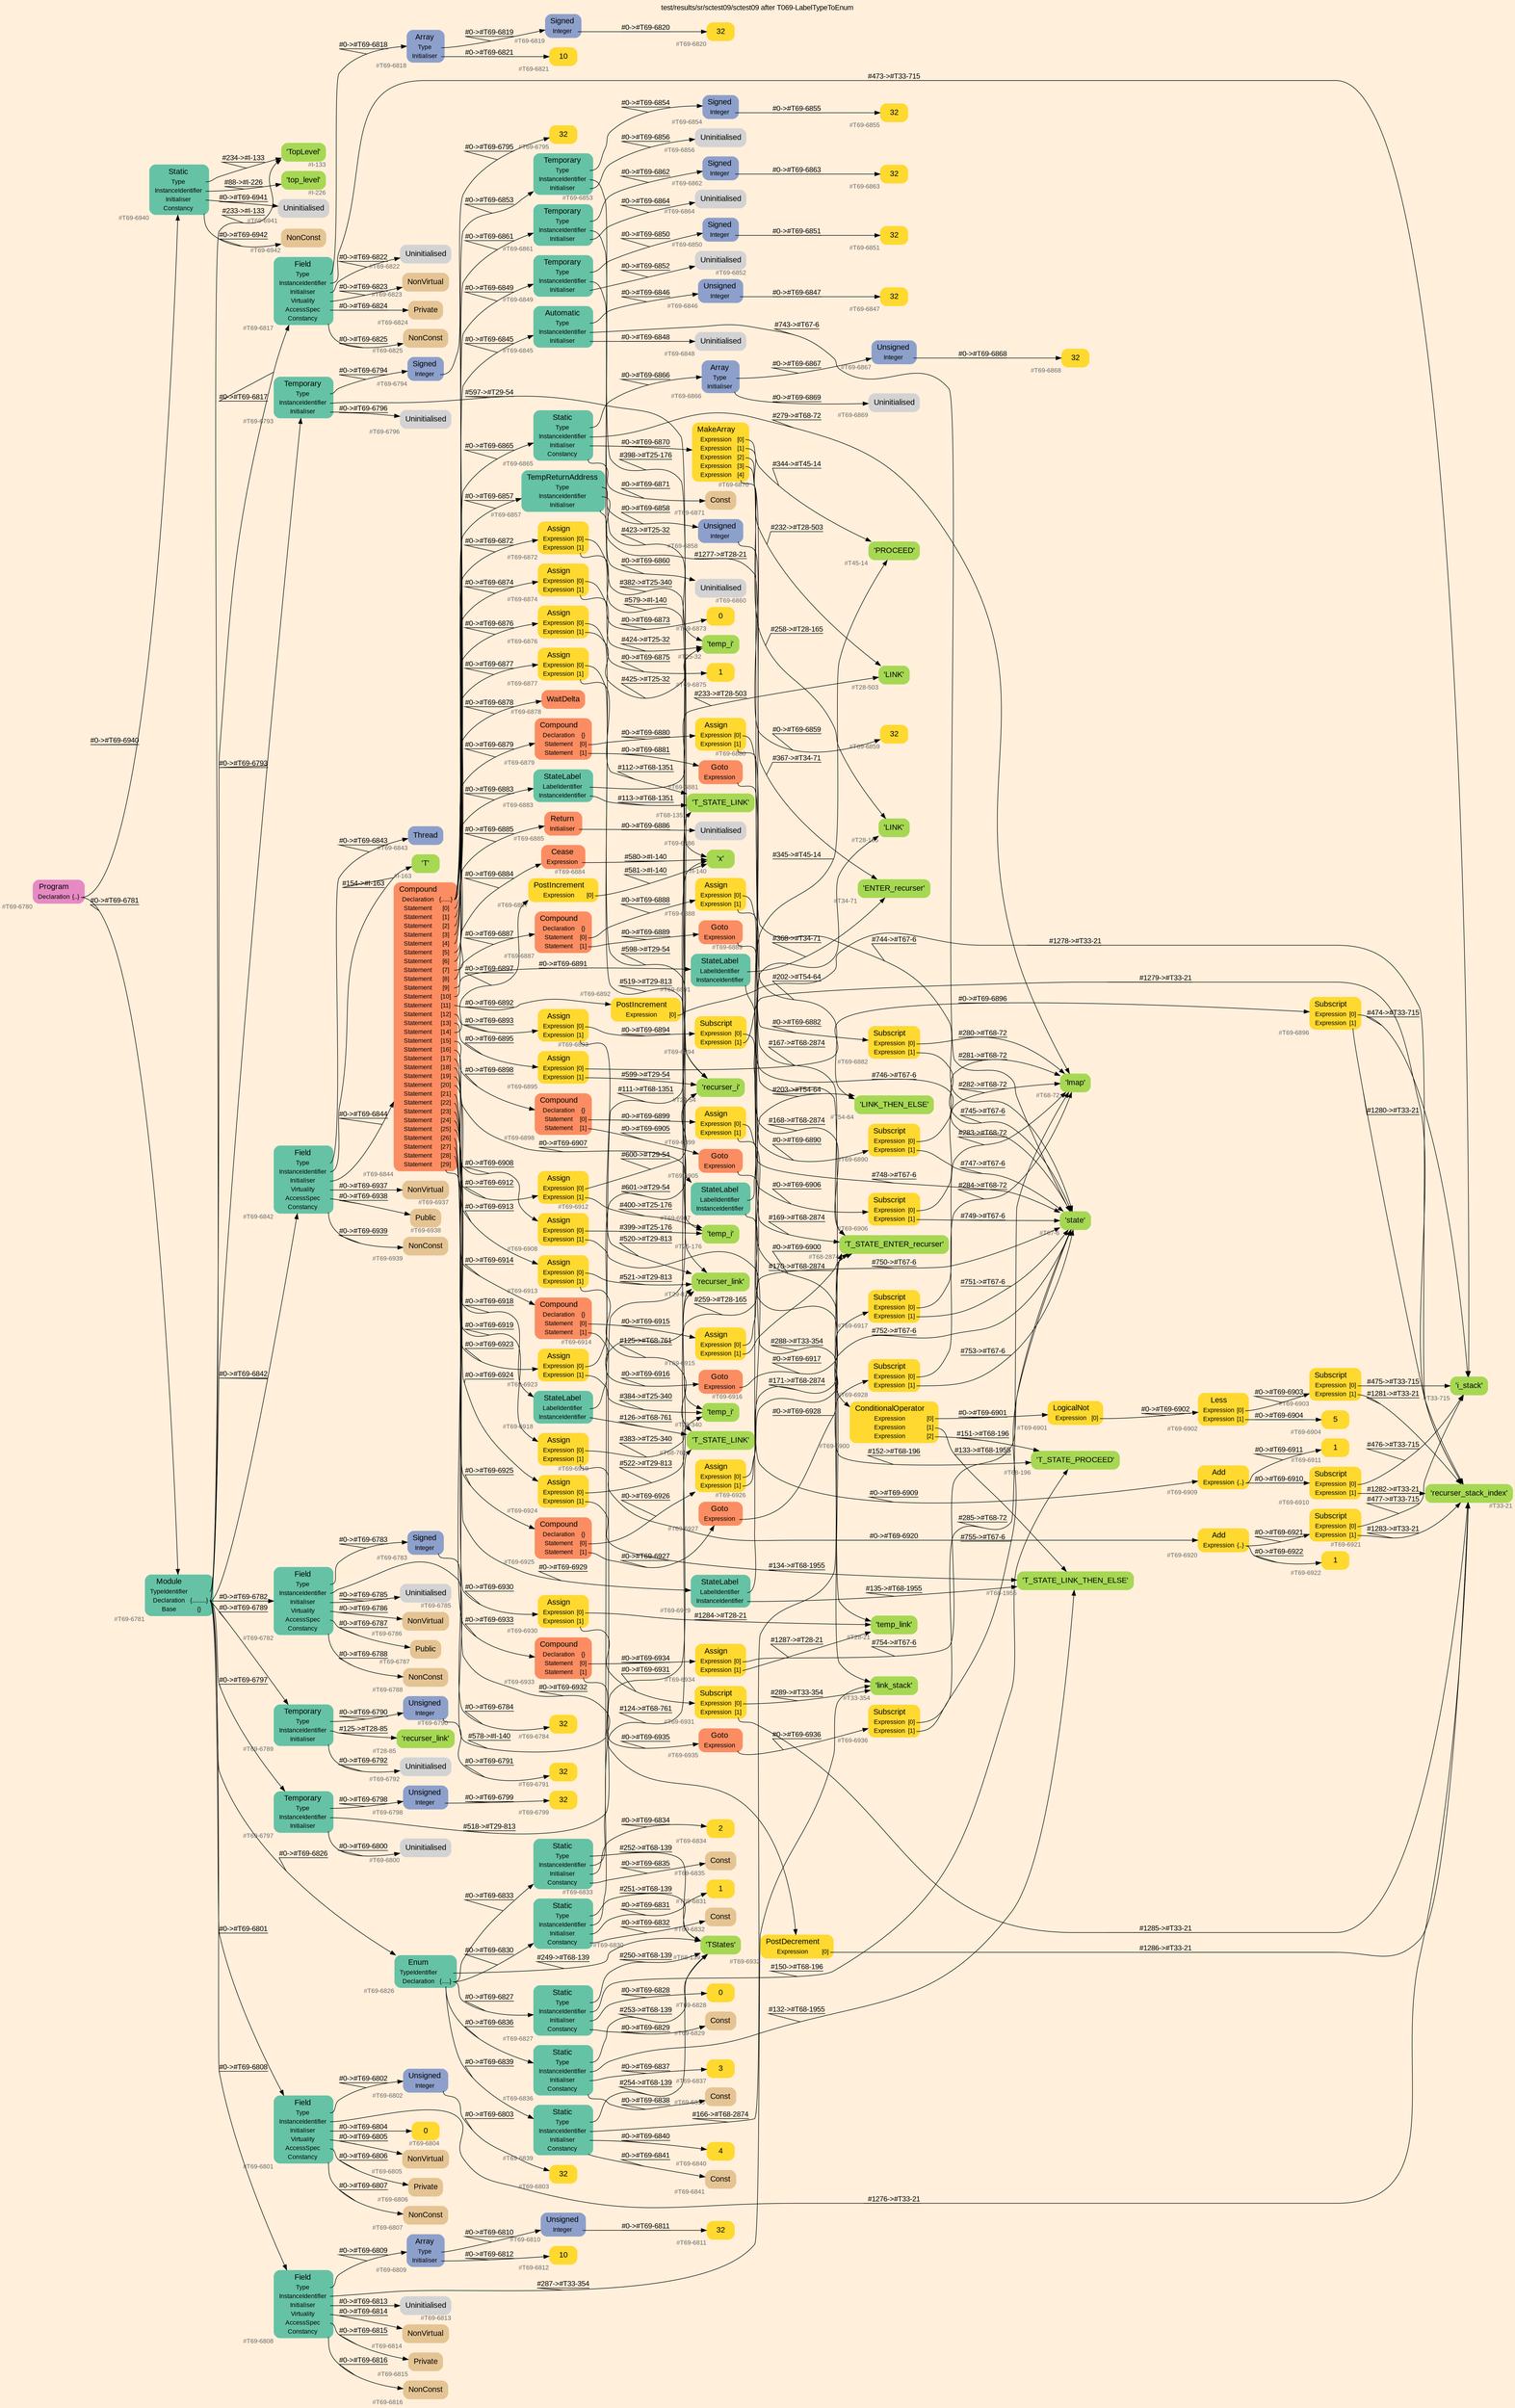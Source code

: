digraph "test/results/sr/sctest09/sctest09 after T069-LabelTypeToEnum" {
label = "test/results/sr/sctest09/sctest09 after T069-LabelTypeToEnum"
labelloc = t
graph [
    rankdir = "LR"
    ranksep = 0.3
    bgcolor = antiquewhite1
    color = black
    fontcolor = black
    fontname = "Arial"
];
node [
    fontname = "Arial"
];
edge [
    fontname = "Arial"
];

// -------------------- node figure --------------------
// -------- block #T69-6780 ----------
"#T69-6780" [
    fillcolor = "/set28/4"
    xlabel = "#T69-6780"
    fontsize = "12"
    fontcolor = grey40
    shape = "plaintext"
    label = <<TABLE BORDER="0" CELLBORDER="0" CELLSPACING="0">
     <TR><TD><FONT COLOR="black" POINT-SIZE="15">Program</FONT></TD></TR>
     <TR><TD><FONT COLOR="black" POINT-SIZE="12">Declaration</FONT></TD><TD PORT="port0"><FONT COLOR="black" POINT-SIZE="12">{..}</FONT></TD></TR>
    </TABLE>>
    style = "rounded,filled"
];

// -------- block #T69-6781 ----------
"#T69-6781" [
    fillcolor = "/set28/1"
    xlabel = "#T69-6781"
    fontsize = "12"
    fontcolor = grey40
    shape = "plaintext"
    label = <<TABLE BORDER="0" CELLBORDER="0" CELLSPACING="0">
     <TR><TD><FONT COLOR="black" POINT-SIZE="15">Module</FONT></TD></TR>
     <TR><TD><FONT COLOR="black" POINT-SIZE="12">TypeIdentifier</FONT></TD><TD PORT="port0"></TD></TR>
     <TR><TD><FONT COLOR="black" POINT-SIZE="12">Declaration</FONT></TD><TD PORT="port1"><FONT COLOR="black" POINT-SIZE="12">{.........}</FONT></TD></TR>
     <TR><TD><FONT COLOR="black" POINT-SIZE="12">Base</FONT></TD><TD PORT="port2"><FONT COLOR="black" POINT-SIZE="12">{}</FONT></TD></TR>
    </TABLE>>
    style = "rounded,filled"
];

// -------- block #I-133 ----------
"#I-133" [
    fillcolor = "/set28/5"
    xlabel = "#I-133"
    fontsize = "12"
    fontcolor = grey40
    shape = "plaintext"
    label = <<TABLE BORDER="0" CELLBORDER="0" CELLSPACING="0">
     <TR><TD><FONT COLOR="black" POINT-SIZE="15">'TopLevel'</FONT></TD></TR>
    </TABLE>>
    style = "rounded,filled"
];

// -------- block #T69-6782 ----------
"#T69-6782" [
    fillcolor = "/set28/1"
    xlabel = "#T69-6782"
    fontsize = "12"
    fontcolor = grey40
    shape = "plaintext"
    label = <<TABLE BORDER="0" CELLBORDER="0" CELLSPACING="0">
     <TR><TD><FONT COLOR="black" POINT-SIZE="15">Field</FONT></TD></TR>
     <TR><TD><FONT COLOR="black" POINT-SIZE="12">Type</FONT></TD><TD PORT="port0"></TD></TR>
     <TR><TD><FONT COLOR="black" POINT-SIZE="12">InstanceIdentifier</FONT></TD><TD PORT="port1"></TD></TR>
     <TR><TD><FONT COLOR="black" POINT-SIZE="12">Initialiser</FONT></TD><TD PORT="port2"></TD></TR>
     <TR><TD><FONT COLOR="black" POINT-SIZE="12">Virtuality</FONT></TD><TD PORT="port3"></TD></TR>
     <TR><TD><FONT COLOR="black" POINT-SIZE="12">AccessSpec</FONT></TD><TD PORT="port4"></TD></TR>
     <TR><TD><FONT COLOR="black" POINT-SIZE="12">Constancy</FONT></TD><TD PORT="port5"></TD></TR>
    </TABLE>>
    style = "rounded,filled"
];

// -------- block #T69-6783 ----------
"#T69-6783" [
    fillcolor = "/set28/3"
    xlabel = "#T69-6783"
    fontsize = "12"
    fontcolor = grey40
    shape = "plaintext"
    label = <<TABLE BORDER="0" CELLBORDER="0" CELLSPACING="0">
     <TR><TD><FONT COLOR="black" POINT-SIZE="15">Signed</FONT></TD></TR>
     <TR><TD><FONT COLOR="black" POINT-SIZE="12">Integer</FONT></TD><TD PORT="port0"></TD></TR>
    </TABLE>>
    style = "rounded,filled"
];

// -------- block #T69-6784 ----------
"#T69-6784" [
    fillcolor = "/set28/6"
    xlabel = "#T69-6784"
    fontsize = "12"
    fontcolor = grey40
    shape = "plaintext"
    label = <<TABLE BORDER="0" CELLBORDER="0" CELLSPACING="0">
     <TR><TD><FONT COLOR="black" POINT-SIZE="15">32</FONT></TD></TR>
    </TABLE>>
    style = "rounded,filled"
];

// -------- block #I-140 ----------
"#I-140" [
    fillcolor = "/set28/5"
    xlabel = "#I-140"
    fontsize = "12"
    fontcolor = grey40
    shape = "plaintext"
    label = <<TABLE BORDER="0" CELLBORDER="0" CELLSPACING="0">
     <TR><TD><FONT COLOR="black" POINT-SIZE="15">'x'</FONT></TD></TR>
    </TABLE>>
    style = "rounded,filled"
];

// -------- block #T69-6785 ----------
"#T69-6785" [
    xlabel = "#T69-6785"
    fontsize = "12"
    fontcolor = grey40
    shape = "plaintext"
    label = <<TABLE BORDER="0" CELLBORDER="0" CELLSPACING="0">
     <TR><TD><FONT COLOR="black" POINT-SIZE="15">Uninitialised</FONT></TD></TR>
    </TABLE>>
    style = "rounded,filled"
];

// -------- block #T69-6786 ----------
"#T69-6786" [
    fillcolor = "/set28/7"
    xlabel = "#T69-6786"
    fontsize = "12"
    fontcolor = grey40
    shape = "plaintext"
    label = <<TABLE BORDER="0" CELLBORDER="0" CELLSPACING="0">
     <TR><TD><FONT COLOR="black" POINT-SIZE="15">NonVirtual</FONT></TD></TR>
    </TABLE>>
    style = "rounded,filled"
];

// -------- block #T69-6787 ----------
"#T69-6787" [
    fillcolor = "/set28/7"
    xlabel = "#T69-6787"
    fontsize = "12"
    fontcolor = grey40
    shape = "plaintext"
    label = <<TABLE BORDER="0" CELLBORDER="0" CELLSPACING="0">
     <TR><TD><FONT COLOR="black" POINT-SIZE="15">Public</FONT></TD></TR>
    </TABLE>>
    style = "rounded,filled"
];

// -------- block #T69-6788 ----------
"#T69-6788" [
    fillcolor = "/set28/7"
    xlabel = "#T69-6788"
    fontsize = "12"
    fontcolor = grey40
    shape = "plaintext"
    label = <<TABLE BORDER="0" CELLBORDER="0" CELLSPACING="0">
     <TR><TD><FONT COLOR="black" POINT-SIZE="15">NonConst</FONT></TD></TR>
    </TABLE>>
    style = "rounded,filled"
];

// -------- block #T69-6789 ----------
"#T69-6789" [
    fillcolor = "/set28/1"
    xlabel = "#T69-6789"
    fontsize = "12"
    fontcolor = grey40
    shape = "plaintext"
    label = <<TABLE BORDER="0" CELLBORDER="0" CELLSPACING="0">
     <TR><TD><FONT COLOR="black" POINT-SIZE="15">Temporary</FONT></TD></TR>
     <TR><TD><FONT COLOR="black" POINT-SIZE="12">Type</FONT></TD><TD PORT="port0"></TD></TR>
     <TR><TD><FONT COLOR="black" POINT-SIZE="12">InstanceIdentifier</FONT></TD><TD PORT="port1"></TD></TR>
     <TR><TD><FONT COLOR="black" POINT-SIZE="12">Initialiser</FONT></TD><TD PORT="port2"></TD></TR>
    </TABLE>>
    style = "rounded,filled"
];

// -------- block #T69-6790 ----------
"#T69-6790" [
    fillcolor = "/set28/3"
    xlabel = "#T69-6790"
    fontsize = "12"
    fontcolor = grey40
    shape = "plaintext"
    label = <<TABLE BORDER="0" CELLBORDER="0" CELLSPACING="0">
     <TR><TD><FONT COLOR="black" POINT-SIZE="15">Unsigned</FONT></TD></TR>
     <TR><TD><FONT COLOR="black" POINT-SIZE="12">Integer</FONT></TD><TD PORT="port0"></TD></TR>
    </TABLE>>
    style = "rounded,filled"
];

// -------- block #T69-6791 ----------
"#T69-6791" [
    fillcolor = "/set28/6"
    xlabel = "#T69-6791"
    fontsize = "12"
    fontcolor = grey40
    shape = "plaintext"
    label = <<TABLE BORDER="0" CELLBORDER="0" CELLSPACING="0">
     <TR><TD><FONT COLOR="black" POINT-SIZE="15">32</FONT></TD></TR>
    </TABLE>>
    style = "rounded,filled"
];

// -------- block #T28-85 ----------
"#T28-85" [
    fillcolor = "/set28/5"
    xlabel = "#T28-85"
    fontsize = "12"
    fontcolor = grey40
    shape = "plaintext"
    label = <<TABLE BORDER="0" CELLBORDER="0" CELLSPACING="0">
     <TR><TD><FONT COLOR="black" POINT-SIZE="15">'recurser_link'</FONT></TD></TR>
    </TABLE>>
    style = "rounded,filled"
];

// -------- block #T69-6792 ----------
"#T69-6792" [
    xlabel = "#T69-6792"
    fontsize = "12"
    fontcolor = grey40
    shape = "plaintext"
    label = <<TABLE BORDER="0" CELLBORDER="0" CELLSPACING="0">
     <TR><TD><FONT COLOR="black" POINT-SIZE="15">Uninitialised</FONT></TD></TR>
    </TABLE>>
    style = "rounded,filled"
];

// -------- block #T69-6793 ----------
"#T69-6793" [
    fillcolor = "/set28/1"
    xlabel = "#T69-6793"
    fontsize = "12"
    fontcolor = grey40
    shape = "plaintext"
    label = <<TABLE BORDER="0" CELLBORDER="0" CELLSPACING="0">
     <TR><TD><FONT COLOR="black" POINT-SIZE="15">Temporary</FONT></TD></TR>
     <TR><TD><FONT COLOR="black" POINT-SIZE="12">Type</FONT></TD><TD PORT="port0"></TD></TR>
     <TR><TD><FONT COLOR="black" POINT-SIZE="12">InstanceIdentifier</FONT></TD><TD PORT="port1"></TD></TR>
     <TR><TD><FONT COLOR="black" POINT-SIZE="12">Initialiser</FONT></TD><TD PORT="port2"></TD></TR>
    </TABLE>>
    style = "rounded,filled"
];

// -------- block #T69-6794 ----------
"#T69-6794" [
    fillcolor = "/set28/3"
    xlabel = "#T69-6794"
    fontsize = "12"
    fontcolor = grey40
    shape = "plaintext"
    label = <<TABLE BORDER="0" CELLBORDER="0" CELLSPACING="0">
     <TR><TD><FONT COLOR="black" POINT-SIZE="15">Signed</FONT></TD></TR>
     <TR><TD><FONT COLOR="black" POINT-SIZE="12">Integer</FONT></TD><TD PORT="port0"></TD></TR>
    </TABLE>>
    style = "rounded,filled"
];

// -------- block #T69-6795 ----------
"#T69-6795" [
    fillcolor = "/set28/6"
    xlabel = "#T69-6795"
    fontsize = "12"
    fontcolor = grey40
    shape = "plaintext"
    label = <<TABLE BORDER="0" CELLBORDER="0" CELLSPACING="0">
     <TR><TD><FONT COLOR="black" POINT-SIZE="15">32</FONT></TD></TR>
    </TABLE>>
    style = "rounded,filled"
];

// -------- block #T29-54 ----------
"#T29-54" [
    fillcolor = "/set28/5"
    xlabel = "#T29-54"
    fontsize = "12"
    fontcolor = grey40
    shape = "plaintext"
    label = <<TABLE BORDER="0" CELLBORDER="0" CELLSPACING="0">
     <TR><TD><FONT COLOR="black" POINT-SIZE="15">'recurser_i'</FONT></TD></TR>
    </TABLE>>
    style = "rounded,filled"
];

// -------- block #T69-6796 ----------
"#T69-6796" [
    xlabel = "#T69-6796"
    fontsize = "12"
    fontcolor = grey40
    shape = "plaintext"
    label = <<TABLE BORDER="0" CELLBORDER="0" CELLSPACING="0">
     <TR><TD><FONT COLOR="black" POINT-SIZE="15">Uninitialised</FONT></TD></TR>
    </TABLE>>
    style = "rounded,filled"
];

// -------- block #T69-6797 ----------
"#T69-6797" [
    fillcolor = "/set28/1"
    xlabel = "#T69-6797"
    fontsize = "12"
    fontcolor = grey40
    shape = "plaintext"
    label = <<TABLE BORDER="0" CELLBORDER="0" CELLSPACING="0">
     <TR><TD><FONT COLOR="black" POINT-SIZE="15">Temporary</FONT></TD></TR>
     <TR><TD><FONT COLOR="black" POINT-SIZE="12">Type</FONT></TD><TD PORT="port0"></TD></TR>
     <TR><TD><FONT COLOR="black" POINT-SIZE="12">InstanceIdentifier</FONT></TD><TD PORT="port1"></TD></TR>
     <TR><TD><FONT COLOR="black" POINT-SIZE="12">Initialiser</FONT></TD><TD PORT="port2"></TD></TR>
    </TABLE>>
    style = "rounded,filled"
];

// -------- block #T69-6798 ----------
"#T69-6798" [
    fillcolor = "/set28/3"
    xlabel = "#T69-6798"
    fontsize = "12"
    fontcolor = grey40
    shape = "plaintext"
    label = <<TABLE BORDER="0" CELLBORDER="0" CELLSPACING="0">
     <TR><TD><FONT COLOR="black" POINT-SIZE="15">Unsigned</FONT></TD></TR>
     <TR><TD><FONT COLOR="black" POINT-SIZE="12">Integer</FONT></TD><TD PORT="port0"></TD></TR>
    </TABLE>>
    style = "rounded,filled"
];

// -------- block #T69-6799 ----------
"#T69-6799" [
    fillcolor = "/set28/6"
    xlabel = "#T69-6799"
    fontsize = "12"
    fontcolor = grey40
    shape = "plaintext"
    label = <<TABLE BORDER="0" CELLBORDER="0" CELLSPACING="0">
     <TR><TD><FONT COLOR="black" POINT-SIZE="15">32</FONT></TD></TR>
    </TABLE>>
    style = "rounded,filled"
];

// -------- block #T29-813 ----------
"#T29-813" [
    fillcolor = "/set28/5"
    xlabel = "#T29-813"
    fontsize = "12"
    fontcolor = grey40
    shape = "plaintext"
    label = <<TABLE BORDER="0" CELLBORDER="0" CELLSPACING="0">
     <TR><TD><FONT COLOR="black" POINT-SIZE="15">'recurser_link'</FONT></TD></TR>
    </TABLE>>
    style = "rounded,filled"
];

// -------- block #T69-6800 ----------
"#T69-6800" [
    xlabel = "#T69-6800"
    fontsize = "12"
    fontcolor = grey40
    shape = "plaintext"
    label = <<TABLE BORDER="0" CELLBORDER="0" CELLSPACING="0">
     <TR><TD><FONT COLOR="black" POINT-SIZE="15">Uninitialised</FONT></TD></TR>
    </TABLE>>
    style = "rounded,filled"
];

// -------- block #T69-6801 ----------
"#T69-6801" [
    fillcolor = "/set28/1"
    xlabel = "#T69-6801"
    fontsize = "12"
    fontcolor = grey40
    shape = "plaintext"
    label = <<TABLE BORDER="0" CELLBORDER="0" CELLSPACING="0">
     <TR><TD><FONT COLOR="black" POINT-SIZE="15">Field</FONT></TD></TR>
     <TR><TD><FONT COLOR="black" POINT-SIZE="12">Type</FONT></TD><TD PORT="port0"></TD></TR>
     <TR><TD><FONT COLOR="black" POINT-SIZE="12">InstanceIdentifier</FONT></TD><TD PORT="port1"></TD></TR>
     <TR><TD><FONT COLOR="black" POINT-SIZE="12">Initialiser</FONT></TD><TD PORT="port2"></TD></TR>
     <TR><TD><FONT COLOR="black" POINT-SIZE="12">Virtuality</FONT></TD><TD PORT="port3"></TD></TR>
     <TR><TD><FONT COLOR="black" POINT-SIZE="12">AccessSpec</FONT></TD><TD PORT="port4"></TD></TR>
     <TR><TD><FONT COLOR="black" POINT-SIZE="12">Constancy</FONT></TD><TD PORT="port5"></TD></TR>
    </TABLE>>
    style = "rounded,filled"
];

// -------- block #T69-6802 ----------
"#T69-6802" [
    fillcolor = "/set28/3"
    xlabel = "#T69-6802"
    fontsize = "12"
    fontcolor = grey40
    shape = "plaintext"
    label = <<TABLE BORDER="0" CELLBORDER="0" CELLSPACING="0">
     <TR><TD><FONT COLOR="black" POINT-SIZE="15">Unsigned</FONT></TD></TR>
     <TR><TD><FONT COLOR="black" POINT-SIZE="12">Integer</FONT></TD><TD PORT="port0"></TD></TR>
    </TABLE>>
    style = "rounded,filled"
];

// -------- block #T69-6803 ----------
"#T69-6803" [
    fillcolor = "/set28/6"
    xlabel = "#T69-6803"
    fontsize = "12"
    fontcolor = grey40
    shape = "plaintext"
    label = <<TABLE BORDER="0" CELLBORDER="0" CELLSPACING="0">
     <TR><TD><FONT COLOR="black" POINT-SIZE="15">32</FONT></TD></TR>
    </TABLE>>
    style = "rounded,filled"
];

// -------- block #T33-21 ----------
"#T33-21" [
    fillcolor = "/set28/5"
    xlabel = "#T33-21"
    fontsize = "12"
    fontcolor = grey40
    shape = "plaintext"
    label = <<TABLE BORDER="0" CELLBORDER="0" CELLSPACING="0">
     <TR><TD><FONT COLOR="black" POINT-SIZE="15">'recurser_stack_index'</FONT></TD></TR>
    </TABLE>>
    style = "rounded,filled"
];

// -------- block #T69-6804 ----------
"#T69-6804" [
    fillcolor = "/set28/6"
    xlabel = "#T69-6804"
    fontsize = "12"
    fontcolor = grey40
    shape = "plaintext"
    label = <<TABLE BORDER="0" CELLBORDER="0" CELLSPACING="0">
     <TR><TD><FONT COLOR="black" POINT-SIZE="15">0</FONT></TD></TR>
    </TABLE>>
    style = "rounded,filled"
];

// -------- block #T69-6805 ----------
"#T69-6805" [
    fillcolor = "/set28/7"
    xlabel = "#T69-6805"
    fontsize = "12"
    fontcolor = grey40
    shape = "plaintext"
    label = <<TABLE BORDER="0" CELLBORDER="0" CELLSPACING="0">
     <TR><TD><FONT COLOR="black" POINT-SIZE="15">NonVirtual</FONT></TD></TR>
    </TABLE>>
    style = "rounded,filled"
];

// -------- block #T69-6806 ----------
"#T69-6806" [
    fillcolor = "/set28/7"
    xlabel = "#T69-6806"
    fontsize = "12"
    fontcolor = grey40
    shape = "plaintext"
    label = <<TABLE BORDER="0" CELLBORDER="0" CELLSPACING="0">
     <TR><TD><FONT COLOR="black" POINT-SIZE="15">Private</FONT></TD></TR>
    </TABLE>>
    style = "rounded,filled"
];

// -------- block #T69-6807 ----------
"#T69-6807" [
    fillcolor = "/set28/7"
    xlabel = "#T69-6807"
    fontsize = "12"
    fontcolor = grey40
    shape = "plaintext"
    label = <<TABLE BORDER="0" CELLBORDER="0" CELLSPACING="0">
     <TR><TD><FONT COLOR="black" POINT-SIZE="15">NonConst</FONT></TD></TR>
    </TABLE>>
    style = "rounded,filled"
];

// -------- block #T69-6808 ----------
"#T69-6808" [
    fillcolor = "/set28/1"
    xlabel = "#T69-6808"
    fontsize = "12"
    fontcolor = grey40
    shape = "plaintext"
    label = <<TABLE BORDER="0" CELLBORDER="0" CELLSPACING="0">
     <TR><TD><FONT COLOR="black" POINT-SIZE="15">Field</FONT></TD></TR>
     <TR><TD><FONT COLOR="black" POINT-SIZE="12">Type</FONT></TD><TD PORT="port0"></TD></TR>
     <TR><TD><FONT COLOR="black" POINT-SIZE="12">InstanceIdentifier</FONT></TD><TD PORT="port1"></TD></TR>
     <TR><TD><FONT COLOR="black" POINT-SIZE="12">Initialiser</FONT></TD><TD PORT="port2"></TD></TR>
     <TR><TD><FONT COLOR="black" POINT-SIZE="12">Virtuality</FONT></TD><TD PORT="port3"></TD></TR>
     <TR><TD><FONT COLOR="black" POINT-SIZE="12">AccessSpec</FONT></TD><TD PORT="port4"></TD></TR>
     <TR><TD><FONT COLOR="black" POINT-SIZE="12">Constancy</FONT></TD><TD PORT="port5"></TD></TR>
    </TABLE>>
    style = "rounded,filled"
];

// -------- block #T69-6809 ----------
"#T69-6809" [
    fillcolor = "/set28/3"
    xlabel = "#T69-6809"
    fontsize = "12"
    fontcolor = grey40
    shape = "plaintext"
    label = <<TABLE BORDER="0" CELLBORDER="0" CELLSPACING="0">
     <TR><TD><FONT COLOR="black" POINT-SIZE="15">Array</FONT></TD></TR>
     <TR><TD><FONT COLOR="black" POINT-SIZE="12">Type</FONT></TD><TD PORT="port0"></TD></TR>
     <TR><TD><FONT COLOR="black" POINT-SIZE="12">Initialiser</FONT></TD><TD PORT="port1"></TD></TR>
    </TABLE>>
    style = "rounded,filled"
];

// -------- block #T69-6810 ----------
"#T69-6810" [
    fillcolor = "/set28/3"
    xlabel = "#T69-6810"
    fontsize = "12"
    fontcolor = grey40
    shape = "plaintext"
    label = <<TABLE BORDER="0" CELLBORDER="0" CELLSPACING="0">
     <TR><TD><FONT COLOR="black" POINT-SIZE="15">Unsigned</FONT></TD></TR>
     <TR><TD><FONT COLOR="black" POINT-SIZE="12">Integer</FONT></TD><TD PORT="port0"></TD></TR>
    </TABLE>>
    style = "rounded,filled"
];

// -------- block #T69-6811 ----------
"#T69-6811" [
    fillcolor = "/set28/6"
    xlabel = "#T69-6811"
    fontsize = "12"
    fontcolor = grey40
    shape = "plaintext"
    label = <<TABLE BORDER="0" CELLBORDER="0" CELLSPACING="0">
     <TR><TD><FONT COLOR="black" POINT-SIZE="15">32</FONT></TD></TR>
    </TABLE>>
    style = "rounded,filled"
];

// -------- block #T69-6812 ----------
"#T69-6812" [
    fillcolor = "/set28/6"
    xlabel = "#T69-6812"
    fontsize = "12"
    fontcolor = grey40
    shape = "plaintext"
    label = <<TABLE BORDER="0" CELLBORDER="0" CELLSPACING="0">
     <TR><TD><FONT COLOR="black" POINT-SIZE="15">10</FONT></TD></TR>
    </TABLE>>
    style = "rounded,filled"
];

// -------- block #T33-354 ----------
"#T33-354" [
    fillcolor = "/set28/5"
    xlabel = "#T33-354"
    fontsize = "12"
    fontcolor = grey40
    shape = "plaintext"
    label = <<TABLE BORDER="0" CELLBORDER="0" CELLSPACING="0">
     <TR><TD><FONT COLOR="black" POINT-SIZE="15">'link_stack'</FONT></TD></TR>
    </TABLE>>
    style = "rounded,filled"
];

// -------- block #T69-6813 ----------
"#T69-6813" [
    xlabel = "#T69-6813"
    fontsize = "12"
    fontcolor = grey40
    shape = "plaintext"
    label = <<TABLE BORDER="0" CELLBORDER="0" CELLSPACING="0">
     <TR><TD><FONT COLOR="black" POINT-SIZE="15">Uninitialised</FONT></TD></TR>
    </TABLE>>
    style = "rounded,filled"
];

// -------- block #T69-6814 ----------
"#T69-6814" [
    fillcolor = "/set28/7"
    xlabel = "#T69-6814"
    fontsize = "12"
    fontcolor = grey40
    shape = "plaintext"
    label = <<TABLE BORDER="0" CELLBORDER="0" CELLSPACING="0">
     <TR><TD><FONT COLOR="black" POINT-SIZE="15">NonVirtual</FONT></TD></TR>
    </TABLE>>
    style = "rounded,filled"
];

// -------- block #T69-6815 ----------
"#T69-6815" [
    fillcolor = "/set28/7"
    xlabel = "#T69-6815"
    fontsize = "12"
    fontcolor = grey40
    shape = "plaintext"
    label = <<TABLE BORDER="0" CELLBORDER="0" CELLSPACING="0">
     <TR><TD><FONT COLOR="black" POINT-SIZE="15">Private</FONT></TD></TR>
    </TABLE>>
    style = "rounded,filled"
];

// -------- block #T69-6816 ----------
"#T69-6816" [
    fillcolor = "/set28/7"
    xlabel = "#T69-6816"
    fontsize = "12"
    fontcolor = grey40
    shape = "plaintext"
    label = <<TABLE BORDER="0" CELLBORDER="0" CELLSPACING="0">
     <TR><TD><FONT COLOR="black" POINT-SIZE="15">NonConst</FONT></TD></TR>
    </TABLE>>
    style = "rounded,filled"
];

// -------- block #T69-6817 ----------
"#T69-6817" [
    fillcolor = "/set28/1"
    xlabel = "#T69-6817"
    fontsize = "12"
    fontcolor = grey40
    shape = "plaintext"
    label = <<TABLE BORDER="0" CELLBORDER="0" CELLSPACING="0">
     <TR><TD><FONT COLOR="black" POINT-SIZE="15">Field</FONT></TD></TR>
     <TR><TD><FONT COLOR="black" POINT-SIZE="12">Type</FONT></TD><TD PORT="port0"></TD></TR>
     <TR><TD><FONT COLOR="black" POINT-SIZE="12">InstanceIdentifier</FONT></TD><TD PORT="port1"></TD></TR>
     <TR><TD><FONT COLOR="black" POINT-SIZE="12">Initialiser</FONT></TD><TD PORT="port2"></TD></TR>
     <TR><TD><FONT COLOR="black" POINT-SIZE="12">Virtuality</FONT></TD><TD PORT="port3"></TD></TR>
     <TR><TD><FONT COLOR="black" POINT-SIZE="12">AccessSpec</FONT></TD><TD PORT="port4"></TD></TR>
     <TR><TD><FONT COLOR="black" POINT-SIZE="12">Constancy</FONT></TD><TD PORT="port5"></TD></TR>
    </TABLE>>
    style = "rounded,filled"
];

// -------- block #T69-6818 ----------
"#T69-6818" [
    fillcolor = "/set28/3"
    xlabel = "#T69-6818"
    fontsize = "12"
    fontcolor = grey40
    shape = "plaintext"
    label = <<TABLE BORDER="0" CELLBORDER="0" CELLSPACING="0">
     <TR><TD><FONT COLOR="black" POINT-SIZE="15">Array</FONT></TD></TR>
     <TR><TD><FONT COLOR="black" POINT-SIZE="12">Type</FONT></TD><TD PORT="port0"></TD></TR>
     <TR><TD><FONT COLOR="black" POINT-SIZE="12">Initialiser</FONT></TD><TD PORT="port1"></TD></TR>
    </TABLE>>
    style = "rounded,filled"
];

// -------- block #T69-6819 ----------
"#T69-6819" [
    fillcolor = "/set28/3"
    xlabel = "#T69-6819"
    fontsize = "12"
    fontcolor = grey40
    shape = "plaintext"
    label = <<TABLE BORDER="0" CELLBORDER="0" CELLSPACING="0">
     <TR><TD><FONT COLOR="black" POINT-SIZE="15">Signed</FONT></TD></TR>
     <TR><TD><FONT COLOR="black" POINT-SIZE="12">Integer</FONT></TD><TD PORT="port0"></TD></TR>
    </TABLE>>
    style = "rounded,filled"
];

// -------- block #T69-6820 ----------
"#T69-6820" [
    fillcolor = "/set28/6"
    xlabel = "#T69-6820"
    fontsize = "12"
    fontcolor = grey40
    shape = "plaintext"
    label = <<TABLE BORDER="0" CELLBORDER="0" CELLSPACING="0">
     <TR><TD><FONT COLOR="black" POINT-SIZE="15">32</FONT></TD></TR>
    </TABLE>>
    style = "rounded,filled"
];

// -------- block #T69-6821 ----------
"#T69-6821" [
    fillcolor = "/set28/6"
    xlabel = "#T69-6821"
    fontsize = "12"
    fontcolor = grey40
    shape = "plaintext"
    label = <<TABLE BORDER="0" CELLBORDER="0" CELLSPACING="0">
     <TR><TD><FONT COLOR="black" POINT-SIZE="15">10</FONT></TD></TR>
    </TABLE>>
    style = "rounded,filled"
];

// -------- block #T33-715 ----------
"#T33-715" [
    fillcolor = "/set28/5"
    xlabel = "#T33-715"
    fontsize = "12"
    fontcolor = grey40
    shape = "plaintext"
    label = <<TABLE BORDER="0" CELLBORDER="0" CELLSPACING="0">
     <TR><TD><FONT COLOR="black" POINT-SIZE="15">'i_stack'</FONT></TD></TR>
    </TABLE>>
    style = "rounded,filled"
];

// -------- block #T69-6822 ----------
"#T69-6822" [
    xlabel = "#T69-6822"
    fontsize = "12"
    fontcolor = grey40
    shape = "plaintext"
    label = <<TABLE BORDER="0" CELLBORDER="0" CELLSPACING="0">
     <TR><TD><FONT COLOR="black" POINT-SIZE="15">Uninitialised</FONT></TD></TR>
    </TABLE>>
    style = "rounded,filled"
];

// -------- block #T69-6823 ----------
"#T69-6823" [
    fillcolor = "/set28/7"
    xlabel = "#T69-6823"
    fontsize = "12"
    fontcolor = grey40
    shape = "plaintext"
    label = <<TABLE BORDER="0" CELLBORDER="0" CELLSPACING="0">
     <TR><TD><FONT COLOR="black" POINT-SIZE="15">NonVirtual</FONT></TD></TR>
    </TABLE>>
    style = "rounded,filled"
];

// -------- block #T69-6824 ----------
"#T69-6824" [
    fillcolor = "/set28/7"
    xlabel = "#T69-6824"
    fontsize = "12"
    fontcolor = grey40
    shape = "plaintext"
    label = <<TABLE BORDER="0" CELLBORDER="0" CELLSPACING="0">
     <TR><TD><FONT COLOR="black" POINT-SIZE="15">Private</FONT></TD></TR>
    </TABLE>>
    style = "rounded,filled"
];

// -------- block #T69-6825 ----------
"#T69-6825" [
    fillcolor = "/set28/7"
    xlabel = "#T69-6825"
    fontsize = "12"
    fontcolor = grey40
    shape = "plaintext"
    label = <<TABLE BORDER="0" CELLBORDER="0" CELLSPACING="0">
     <TR><TD><FONT COLOR="black" POINT-SIZE="15">NonConst</FONT></TD></TR>
    </TABLE>>
    style = "rounded,filled"
];

// -------- block #T69-6826 ----------
"#T69-6826" [
    fillcolor = "/set28/1"
    xlabel = "#T69-6826"
    fontsize = "12"
    fontcolor = grey40
    shape = "plaintext"
    label = <<TABLE BORDER="0" CELLBORDER="0" CELLSPACING="0">
     <TR><TD><FONT COLOR="black" POINT-SIZE="15">Enum</FONT></TD></TR>
     <TR><TD><FONT COLOR="black" POINT-SIZE="12">TypeIdentifier</FONT></TD><TD PORT="port0"></TD></TR>
     <TR><TD><FONT COLOR="black" POINT-SIZE="12">Declaration</FONT></TD><TD PORT="port1"><FONT COLOR="black" POINT-SIZE="12">{.....}</FONT></TD></TR>
    </TABLE>>
    style = "rounded,filled"
];

// -------- block #T68-139 ----------
"#T68-139" [
    fillcolor = "/set28/5"
    xlabel = "#T68-139"
    fontsize = "12"
    fontcolor = grey40
    shape = "plaintext"
    label = <<TABLE BORDER="0" CELLBORDER="0" CELLSPACING="0">
     <TR><TD><FONT COLOR="black" POINT-SIZE="15">'TStates'</FONT></TD></TR>
    </TABLE>>
    style = "rounded,filled"
];

// -------- block #T69-6827 ----------
"#T69-6827" [
    fillcolor = "/set28/1"
    xlabel = "#T69-6827"
    fontsize = "12"
    fontcolor = grey40
    shape = "plaintext"
    label = <<TABLE BORDER="0" CELLBORDER="0" CELLSPACING="0">
     <TR><TD><FONT COLOR="black" POINT-SIZE="15">Static</FONT></TD></TR>
     <TR><TD><FONT COLOR="black" POINT-SIZE="12">Type</FONT></TD><TD PORT="port0"></TD></TR>
     <TR><TD><FONT COLOR="black" POINT-SIZE="12">InstanceIdentifier</FONT></TD><TD PORT="port1"></TD></TR>
     <TR><TD><FONT COLOR="black" POINT-SIZE="12">Initialiser</FONT></TD><TD PORT="port2"></TD></TR>
     <TR><TD><FONT COLOR="black" POINT-SIZE="12">Constancy</FONT></TD><TD PORT="port3"></TD></TR>
    </TABLE>>
    style = "rounded,filled"
];

// -------- block #T68-196 ----------
"#T68-196" [
    fillcolor = "/set28/5"
    xlabel = "#T68-196"
    fontsize = "12"
    fontcolor = grey40
    shape = "plaintext"
    label = <<TABLE BORDER="0" CELLBORDER="0" CELLSPACING="0">
     <TR><TD><FONT COLOR="black" POINT-SIZE="15">'T_STATE_PROCEED'</FONT></TD></TR>
    </TABLE>>
    style = "rounded,filled"
];

// -------- block #T69-6828 ----------
"#T69-6828" [
    fillcolor = "/set28/6"
    xlabel = "#T69-6828"
    fontsize = "12"
    fontcolor = grey40
    shape = "plaintext"
    label = <<TABLE BORDER="0" CELLBORDER="0" CELLSPACING="0">
     <TR><TD><FONT COLOR="black" POINT-SIZE="15">0</FONT></TD></TR>
    </TABLE>>
    style = "rounded,filled"
];

// -------- block #T69-6829 ----------
"#T69-6829" [
    fillcolor = "/set28/7"
    xlabel = "#T69-6829"
    fontsize = "12"
    fontcolor = grey40
    shape = "plaintext"
    label = <<TABLE BORDER="0" CELLBORDER="0" CELLSPACING="0">
     <TR><TD><FONT COLOR="black" POINT-SIZE="15">Const</FONT></TD></TR>
    </TABLE>>
    style = "rounded,filled"
];

// -------- block #T69-6830 ----------
"#T69-6830" [
    fillcolor = "/set28/1"
    xlabel = "#T69-6830"
    fontsize = "12"
    fontcolor = grey40
    shape = "plaintext"
    label = <<TABLE BORDER="0" CELLBORDER="0" CELLSPACING="0">
     <TR><TD><FONT COLOR="black" POINT-SIZE="15">Static</FONT></TD></TR>
     <TR><TD><FONT COLOR="black" POINT-SIZE="12">Type</FONT></TD><TD PORT="port0"></TD></TR>
     <TR><TD><FONT COLOR="black" POINT-SIZE="12">InstanceIdentifier</FONT></TD><TD PORT="port1"></TD></TR>
     <TR><TD><FONT COLOR="black" POINT-SIZE="12">Initialiser</FONT></TD><TD PORT="port2"></TD></TR>
     <TR><TD><FONT COLOR="black" POINT-SIZE="12">Constancy</FONT></TD><TD PORT="port3"></TD></TR>
    </TABLE>>
    style = "rounded,filled"
];

// -------- block #T68-761 ----------
"#T68-761" [
    fillcolor = "/set28/5"
    xlabel = "#T68-761"
    fontsize = "12"
    fontcolor = grey40
    shape = "plaintext"
    label = <<TABLE BORDER="0" CELLBORDER="0" CELLSPACING="0">
     <TR><TD><FONT COLOR="black" POINT-SIZE="15">'T_STATE_LINK'</FONT></TD></TR>
    </TABLE>>
    style = "rounded,filled"
];

// -------- block #T69-6831 ----------
"#T69-6831" [
    fillcolor = "/set28/6"
    xlabel = "#T69-6831"
    fontsize = "12"
    fontcolor = grey40
    shape = "plaintext"
    label = <<TABLE BORDER="0" CELLBORDER="0" CELLSPACING="0">
     <TR><TD><FONT COLOR="black" POINT-SIZE="15">1</FONT></TD></TR>
    </TABLE>>
    style = "rounded,filled"
];

// -------- block #T69-6832 ----------
"#T69-6832" [
    fillcolor = "/set28/7"
    xlabel = "#T69-6832"
    fontsize = "12"
    fontcolor = grey40
    shape = "plaintext"
    label = <<TABLE BORDER="0" CELLBORDER="0" CELLSPACING="0">
     <TR><TD><FONT COLOR="black" POINT-SIZE="15">Const</FONT></TD></TR>
    </TABLE>>
    style = "rounded,filled"
];

// -------- block #T69-6833 ----------
"#T69-6833" [
    fillcolor = "/set28/1"
    xlabel = "#T69-6833"
    fontsize = "12"
    fontcolor = grey40
    shape = "plaintext"
    label = <<TABLE BORDER="0" CELLBORDER="0" CELLSPACING="0">
     <TR><TD><FONT COLOR="black" POINT-SIZE="15">Static</FONT></TD></TR>
     <TR><TD><FONT COLOR="black" POINT-SIZE="12">Type</FONT></TD><TD PORT="port0"></TD></TR>
     <TR><TD><FONT COLOR="black" POINT-SIZE="12">InstanceIdentifier</FONT></TD><TD PORT="port1"></TD></TR>
     <TR><TD><FONT COLOR="black" POINT-SIZE="12">Initialiser</FONT></TD><TD PORT="port2"></TD></TR>
     <TR><TD><FONT COLOR="black" POINT-SIZE="12">Constancy</FONT></TD><TD PORT="port3"></TD></TR>
    </TABLE>>
    style = "rounded,filled"
];

// -------- block #T68-1351 ----------
"#T68-1351" [
    fillcolor = "/set28/5"
    xlabel = "#T68-1351"
    fontsize = "12"
    fontcolor = grey40
    shape = "plaintext"
    label = <<TABLE BORDER="0" CELLBORDER="0" CELLSPACING="0">
     <TR><TD><FONT COLOR="black" POINT-SIZE="15">'T_STATE_LINK'</FONT></TD></TR>
    </TABLE>>
    style = "rounded,filled"
];

// -------- block #T69-6834 ----------
"#T69-6834" [
    fillcolor = "/set28/6"
    xlabel = "#T69-6834"
    fontsize = "12"
    fontcolor = grey40
    shape = "plaintext"
    label = <<TABLE BORDER="0" CELLBORDER="0" CELLSPACING="0">
     <TR><TD><FONT COLOR="black" POINT-SIZE="15">2</FONT></TD></TR>
    </TABLE>>
    style = "rounded,filled"
];

// -------- block #T69-6835 ----------
"#T69-6835" [
    fillcolor = "/set28/7"
    xlabel = "#T69-6835"
    fontsize = "12"
    fontcolor = grey40
    shape = "plaintext"
    label = <<TABLE BORDER="0" CELLBORDER="0" CELLSPACING="0">
     <TR><TD><FONT COLOR="black" POINT-SIZE="15">Const</FONT></TD></TR>
    </TABLE>>
    style = "rounded,filled"
];

// -------- block #T69-6836 ----------
"#T69-6836" [
    fillcolor = "/set28/1"
    xlabel = "#T69-6836"
    fontsize = "12"
    fontcolor = grey40
    shape = "plaintext"
    label = <<TABLE BORDER="0" CELLBORDER="0" CELLSPACING="0">
     <TR><TD><FONT COLOR="black" POINT-SIZE="15">Static</FONT></TD></TR>
     <TR><TD><FONT COLOR="black" POINT-SIZE="12">Type</FONT></TD><TD PORT="port0"></TD></TR>
     <TR><TD><FONT COLOR="black" POINT-SIZE="12">InstanceIdentifier</FONT></TD><TD PORT="port1"></TD></TR>
     <TR><TD><FONT COLOR="black" POINT-SIZE="12">Initialiser</FONT></TD><TD PORT="port2"></TD></TR>
     <TR><TD><FONT COLOR="black" POINT-SIZE="12">Constancy</FONT></TD><TD PORT="port3"></TD></TR>
    </TABLE>>
    style = "rounded,filled"
];

// -------- block #T68-1955 ----------
"#T68-1955" [
    fillcolor = "/set28/5"
    xlabel = "#T68-1955"
    fontsize = "12"
    fontcolor = grey40
    shape = "plaintext"
    label = <<TABLE BORDER="0" CELLBORDER="0" CELLSPACING="0">
     <TR><TD><FONT COLOR="black" POINT-SIZE="15">'T_STATE_LINK_THEN_ELSE'</FONT></TD></TR>
    </TABLE>>
    style = "rounded,filled"
];

// -------- block #T69-6837 ----------
"#T69-6837" [
    fillcolor = "/set28/6"
    xlabel = "#T69-6837"
    fontsize = "12"
    fontcolor = grey40
    shape = "plaintext"
    label = <<TABLE BORDER="0" CELLBORDER="0" CELLSPACING="0">
     <TR><TD><FONT COLOR="black" POINT-SIZE="15">3</FONT></TD></TR>
    </TABLE>>
    style = "rounded,filled"
];

// -------- block #T69-6838 ----------
"#T69-6838" [
    fillcolor = "/set28/7"
    xlabel = "#T69-6838"
    fontsize = "12"
    fontcolor = grey40
    shape = "plaintext"
    label = <<TABLE BORDER="0" CELLBORDER="0" CELLSPACING="0">
     <TR><TD><FONT COLOR="black" POINT-SIZE="15">Const</FONT></TD></TR>
    </TABLE>>
    style = "rounded,filled"
];

// -------- block #T69-6839 ----------
"#T69-6839" [
    fillcolor = "/set28/1"
    xlabel = "#T69-6839"
    fontsize = "12"
    fontcolor = grey40
    shape = "plaintext"
    label = <<TABLE BORDER="0" CELLBORDER="0" CELLSPACING="0">
     <TR><TD><FONT COLOR="black" POINT-SIZE="15">Static</FONT></TD></TR>
     <TR><TD><FONT COLOR="black" POINT-SIZE="12">Type</FONT></TD><TD PORT="port0"></TD></TR>
     <TR><TD><FONT COLOR="black" POINT-SIZE="12">InstanceIdentifier</FONT></TD><TD PORT="port1"></TD></TR>
     <TR><TD><FONT COLOR="black" POINT-SIZE="12">Initialiser</FONT></TD><TD PORT="port2"></TD></TR>
     <TR><TD><FONT COLOR="black" POINT-SIZE="12">Constancy</FONT></TD><TD PORT="port3"></TD></TR>
    </TABLE>>
    style = "rounded,filled"
];

// -------- block #T68-2874 ----------
"#T68-2874" [
    fillcolor = "/set28/5"
    xlabel = "#T68-2874"
    fontsize = "12"
    fontcolor = grey40
    shape = "plaintext"
    label = <<TABLE BORDER="0" CELLBORDER="0" CELLSPACING="0">
     <TR><TD><FONT COLOR="black" POINT-SIZE="15">'T_STATE_ENTER_recurser'</FONT></TD></TR>
    </TABLE>>
    style = "rounded,filled"
];

// -------- block #T69-6840 ----------
"#T69-6840" [
    fillcolor = "/set28/6"
    xlabel = "#T69-6840"
    fontsize = "12"
    fontcolor = grey40
    shape = "plaintext"
    label = <<TABLE BORDER="0" CELLBORDER="0" CELLSPACING="0">
     <TR><TD><FONT COLOR="black" POINT-SIZE="15">4</FONT></TD></TR>
    </TABLE>>
    style = "rounded,filled"
];

// -------- block #T69-6841 ----------
"#T69-6841" [
    fillcolor = "/set28/7"
    xlabel = "#T69-6841"
    fontsize = "12"
    fontcolor = grey40
    shape = "plaintext"
    label = <<TABLE BORDER="0" CELLBORDER="0" CELLSPACING="0">
     <TR><TD><FONT COLOR="black" POINT-SIZE="15">Const</FONT></TD></TR>
    </TABLE>>
    style = "rounded,filled"
];

// -------- block #T69-6842 ----------
"#T69-6842" [
    fillcolor = "/set28/1"
    xlabel = "#T69-6842"
    fontsize = "12"
    fontcolor = grey40
    shape = "plaintext"
    label = <<TABLE BORDER="0" CELLBORDER="0" CELLSPACING="0">
     <TR><TD><FONT COLOR="black" POINT-SIZE="15">Field</FONT></TD></TR>
     <TR><TD><FONT COLOR="black" POINT-SIZE="12">Type</FONT></TD><TD PORT="port0"></TD></TR>
     <TR><TD><FONT COLOR="black" POINT-SIZE="12">InstanceIdentifier</FONT></TD><TD PORT="port1"></TD></TR>
     <TR><TD><FONT COLOR="black" POINT-SIZE="12">Initialiser</FONT></TD><TD PORT="port2"></TD></TR>
     <TR><TD><FONT COLOR="black" POINT-SIZE="12">Virtuality</FONT></TD><TD PORT="port3"></TD></TR>
     <TR><TD><FONT COLOR="black" POINT-SIZE="12">AccessSpec</FONT></TD><TD PORT="port4"></TD></TR>
     <TR><TD><FONT COLOR="black" POINT-SIZE="12">Constancy</FONT></TD><TD PORT="port5"></TD></TR>
    </TABLE>>
    style = "rounded,filled"
];

// -------- block #T69-6843 ----------
"#T69-6843" [
    fillcolor = "/set28/3"
    xlabel = "#T69-6843"
    fontsize = "12"
    fontcolor = grey40
    shape = "plaintext"
    label = <<TABLE BORDER="0" CELLBORDER="0" CELLSPACING="0">
     <TR><TD><FONT COLOR="black" POINT-SIZE="15">Thread</FONT></TD></TR>
    </TABLE>>
    style = "rounded,filled"
];

// -------- block #I-163 ----------
"#I-163" [
    fillcolor = "/set28/5"
    xlabel = "#I-163"
    fontsize = "12"
    fontcolor = grey40
    shape = "plaintext"
    label = <<TABLE BORDER="0" CELLBORDER="0" CELLSPACING="0">
     <TR><TD><FONT COLOR="black" POINT-SIZE="15">'T'</FONT></TD></TR>
    </TABLE>>
    style = "rounded,filled"
];

// -------- block #T69-6844 ----------
"#T69-6844" [
    fillcolor = "/set28/2"
    xlabel = "#T69-6844"
    fontsize = "12"
    fontcolor = grey40
    shape = "plaintext"
    label = <<TABLE BORDER="0" CELLBORDER="0" CELLSPACING="0">
     <TR><TD><FONT COLOR="black" POINT-SIZE="15">Compound</FONT></TD></TR>
     <TR><TD><FONT COLOR="black" POINT-SIZE="12">Declaration</FONT></TD><TD PORT="port0"><FONT COLOR="black" POINT-SIZE="12">{......}</FONT></TD></TR>
     <TR><TD><FONT COLOR="black" POINT-SIZE="12">Statement</FONT></TD><TD PORT="port1"><FONT COLOR="black" POINT-SIZE="12">[0]</FONT></TD></TR>
     <TR><TD><FONT COLOR="black" POINT-SIZE="12">Statement</FONT></TD><TD PORT="port2"><FONT COLOR="black" POINT-SIZE="12">[1]</FONT></TD></TR>
     <TR><TD><FONT COLOR="black" POINT-SIZE="12">Statement</FONT></TD><TD PORT="port3"><FONT COLOR="black" POINT-SIZE="12">[2]</FONT></TD></TR>
     <TR><TD><FONT COLOR="black" POINT-SIZE="12">Statement</FONT></TD><TD PORT="port4"><FONT COLOR="black" POINT-SIZE="12">[3]</FONT></TD></TR>
     <TR><TD><FONT COLOR="black" POINT-SIZE="12">Statement</FONT></TD><TD PORT="port5"><FONT COLOR="black" POINT-SIZE="12">[4]</FONT></TD></TR>
     <TR><TD><FONT COLOR="black" POINT-SIZE="12">Statement</FONT></TD><TD PORT="port6"><FONT COLOR="black" POINT-SIZE="12">[5]</FONT></TD></TR>
     <TR><TD><FONT COLOR="black" POINT-SIZE="12">Statement</FONT></TD><TD PORT="port7"><FONT COLOR="black" POINT-SIZE="12">[6]</FONT></TD></TR>
     <TR><TD><FONT COLOR="black" POINT-SIZE="12">Statement</FONT></TD><TD PORT="port8"><FONT COLOR="black" POINT-SIZE="12">[7]</FONT></TD></TR>
     <TR><TD><FONT COLOR="black" POINT-SIZE="12">Statement</FONT></TD><TD PORT="port9"><FONT COLOR="black" POINT-SIZE="12">[8]</FONT></TD></TR>
     <TR><TD><FONT COLOR="black" POINT-SIZE="12">Statement</FONT></TD><TD PORT="port10"><FONT COLOR="black" POINT-SIZE="12">[9]</FONT></TD></TR>
     <TR><TD><FONT COLOR="black" POINT-SIZE="12">Statement</FONT></TD><TD PORT="port11"><FONT COLOR="black" POINT-SIZE="12">[10]</FONT></TD></TR>
     <TR><TD><FONT COLOR="black" POINT-SIZE="12">Statement</FONT></TD><TD PORT="port12"><FONT COLOR="black" POINT-SIZE="12">[11]</FONT></TD></TR>
     <TR><TD><FONT COLOR="black" POINT-SIZE="12">Statement</FONT></TD><TD PORT="port13"><FONT COLOR="black" POINT-SIZE="12">[12]</FONT></TD></TR>
     <TR><TD><FONT COLOR="black" POINT-SIZE="12">Statement</FONT></TD><TD PORT="port14"><FONT COLOR="black" POINT-SIZE="12">[13]</FONT></TD></TR>
     <TR><TD><FONT COLOR="black" POINT-SIZE="12">Statement</FONT></TD><TD PORT="port15"><FONT COLOR="black" POINT-SIZE="12">[14]</FONT></TD></TR>
     <TR><TD><FONT COLOR="black" POINT-SIZE="12">Statement</FONT></TD><TD PORT="port16"><FONT COLOR="black" POINT-SIZE="12">[15]</FONT></TD></TR>
     <TR><TD><FONT COLOR="black" POINT-SIZE="12">Statement</FONT></TD><TD PORT="port17"><FONT COLOR="black" POINT-SIZE="12">[16]</FONT></TD></TR>
     <TR><TD><FONT COLOR="black" POINT-SIZE="12">Statement</FONT></TD><TD PORT="port18"><FONT COLOR="black" POINT-SIZE="12">[17]</FONT></TD></TR>
     <TR><TD><FONT COLOR="black" POINT-SIZE="12">Statement</FONT></TD><TD PORT="port19"><FONT COLOR="black" POINT-SIZE="12">[18]</FONT></TD></TR>
     <TR><TD><FONT COLOR="black" POINT-SIZE="12">Statement</FONT></TD><TD PORT="port20"><FONT COLOR="black" POINT-SIZE="12">[19]</FONT></TD></TR>
     <TR><TD><FONT COLOR="black" POINT-SIZE="12">Statement</FONT></TD><TD PORT="port21"><FONT COLOR="black" POINT-SIZE="12">[20]</FONT></TD></TR>
     <TR><TD><FONT COLOR="black" POINT-SIZE="12">Statement</FONT></TD><TD PORT="port22"><FONT COLOR="black" POINT-SIZE="12">[21]</FONT></TD></TR>
     <TR><TD><FONT COLOR="black" POINT-SIZE="12">Statement</FONT></TD><TD PORT="port23"><FONT COLOR="black" POINT-SIZE="12">[22]</FONT></TD></TR>
     <TR><TD><FONT COLOR="black" POINT-SIZE="12">Statement</FONT></TD><TD PORT="port24"><FONT COLOR="black" POINT-SIZE="12">[23]</FONT></TD></TR>
     <TR><TD><FONT COLOR="black" POINT-SIZE="12">Statement</FONT></TD><TD PORT="port25"><FONT COLOR="black" POINT-SIZE="12">[24]</FONT></TD></TR>
     <TR><TD><FONT COLOR="black" POINT-SIZE="12">Statement</FONT></TD><TD PORT="port26"><FONT COLOR="black" POINT-SIZE="12">[25]</FONT></TD></TR>
     <TR><TD><FONT COLOR="black" POINT-SIZE="12">Statement</FONT></TD><TD PORT="port27"><FONT COLOR="black" POINT-SIZE="12">[26]</FONT></TD></TR>
     <TR><TD><FONT COLOR="black" POINT-SIZE="12">Statement</FONT></TD><TD PORT="port28"><FONT COLOR="black" POINT-SIZE="12">[27]</FONT></TD></TR>
     <TR><TD><FONT COLOR="black" POINT-SIZE="12">Statement</FONT></TD><TD PORT="port29"><FONT COLOR="black" POINT-SIZE="12">[28]</FONT></TD></TR>
     <TR><TD><FONT COLOR="black" POINT-SIZE="12">Statement</FONT></TD><TD PORT="port30"><FONT COLOR="black" POINT-SIZE="12">[29]</FONT></TD></TR>
    </TABLE>>
    style = "rounded,filled"
];

// -------- block #T69-6845 ----------
"#T69-6845" [
    fillcolor = "/set28/1"
    xlabel = "#T69-6845"
    fontsize = "12"
    fontcolor = grey40
    shape = "plaintext"
    label = <<TABLE BORDER="0" CELLBORDER="0" CELLSPACING="0">
     <TR><TD><FONT COLOR="black" POINT-SIZE="15">Automatic</FONT></TD></TR>
     <TR><TD><FONT COLOR="black" POINT-SIZE="12">Type</FONT></TD><TD PORT="port0"></TD></TR>
     <TR><TD><FONT COLOR="black" POINT-SIZE="12">InstanceIdentifier</FONT></TD><TD PORT="port1"></TD></TR>
     <TR><TD><FONT COLOR="black" POINT-SIZE="12">Initialiser</FONT></TD><TD PORT="port2"></TD></TR>
    </TABLE>>
    style = "rounded,filled"
];

// -------- block #T69-6846 ----------
"#T69-6846" [
    fillcolor = "/set28/3"
    xlabel = "#T69-6846"
    fontsize = "12"
    fontcolor = grey40
    shape = "plaintext"
    label = <<TABLE BORDER="0" CELLBORDER="0" CELLSPACING="0">
     <TR><TD><FONT COLOR="black" POINT-SIZE="15">Unsigned</FONT></TD></TR>
     <TR><TD><FONT COLOR="black" POINT-SIZE="12">Integer</FONT></TD><TD PORT="port0"></TD></TR>
    </TABLE>>
    style = "rounded,filled"
];

// -------- block #T69-6847 ----------
"#T69-6847" [
    fillcolor = "/set28/6"
    xlabel = "#T69-6847"
    fontsize = "12"
    fontcolor = grey40
    shape = "plaintext"
    label = <<TABLE BORDER="0" CELLBORDER="0" CELLSPACING="0">
     <TR><TD><FONT COLOR="black" POINT-SIZE="15">32</FONT></TD></TR>
    </TABLE>>
    style = "rounded,filled"
];

// -------- block #T67-6 ----------
"#T67-6" [
    fillcolor = "/set28/5"
    xlabel = "#T67-6"
    fontsize = "12"
    fontcolor = grey40
    shape = "plaintext"
    label = <<TABLE BORDER="0" CELLBORDER="0" CELLSPACING="0">
     <TR><TD><FONT COLOR="black" POINT-SIZE="15">'state'</FONT></TD></TR>
    </TABLE>>
    style = "rounded,filled"
];

// -------- block #T69-6848 ----------
"#T69-6848" [
    xlabel = "#T69-6848"
    fontsize = "12"
    fontcolor = grey40
    shape = "plaintext"
    label = <<TABLE BORDER="0" CELLBORDER="0" CELLSPACING="0">
     <TR><TD><FONT COLOR="black" POINT-SIZE="15">Uninitialised</FONT></TD></TR>
    </TABLE>>
    style = "rounded,filled"
];

// -------- block #T69-6849 ----------
"#T69-6849" [
    fillcolor = "/set28/1"
    xlabel = "#T69-6849"
    fontsize = "12"
    fontcolor = grey40
    shape = "plaintext"
    label = <<TABLE BORDER="0" CELLBORDER="0" CELLSPACING="0">
     <TR><TD><FONT COLOR="black" POINT-SIZE="15">Temporary</FONT></TD></TR>
     <TR><TD><FONT COLOR="black" POINT-SIZE="12">Type</FONT></TD><TD PORT="port0"></TD></TR>
     <TR><TD><FONT COLOR="black" POINT-SIZE="12">InstanceIdentifier</FONT></TD><TD PORT="port1"></TD></TR>
     <TR><TD><FONT COLOR="black" POINT-SIZE="12">Initialiser</FONT></TD><TD PORT="port2"></TD></TR>
    </TABLE>>
    style = "rounded,filled"
];

// -------- block #T69-6850 ----------
"#T69-6850" [
    fillcolor = "/set28/3"
    xlabel = "#T69-6850"
    fontsize = "12"
    fontcolor = grey40
    shape = "plaintext"
    label = <<TABLE BORDER="0" CELLBORDER="0" CELLSPACING="0">
     <TR><TD><FONT COLOR="black" POINT-SIZE="15">Signed</FONT></TD></TR>
     <TR><TD><FONT COLOR="black" POINT-SIZE="12">Integer</FONT></TD><TD PORT="port0"></TD></TR>
    </TABLE>>
    style = "rounded,filled"
];

// -------- block #T69-6851 ----------
"#T69-6851" [
    fillcolor = "/set28/6"
    xlabel = "#T69-6851"
    fontsize = "12"
    fontcolor = grey40
    shape = "plaintext"
    label = <<TABLE BORDER="0" CELLBORDER="0" CELLSPACING="0">
     <TR><TD><FONT COLOR="black" POINT-SIZE="15">32</FONT></TD></TR>
    </TABLE>>
    style = "rounded,filled"
];

// -------- block #T25-340 ----------
"#T25-340" [
    fillcolor = "/set28/5"
    xlabel = "#T25-340"
    fontsize = "12"
    fontcolor = grey40
    shape = "plaintext"
    label = <<TABLE BORDER="0" CELLBORDER="0" CELLSPACING="0">
     <TR><TD><FONT COLOR="black" POINT-SIZE="15">'temp_i'</FONT></TD></TR>
    </TABLE>>
    style = "rounded,filled"
];

// -------- block #T69-6852 ----------
"#T69-6852" [
    xlabel = "#T69-6852"
    fontsize = "12"
    fontcolor = grey40
    shape = "plaintext"
    label = <<TABLE BORDER="0" CELLBORDER="0" CELLSPACING="0">
     <TR><TD><FONT COLOR="black" POINT-SIZE="15">Uninitialised</FONT></TD></TR>
    </TABLE>>
    style = "rounded,filled"
];

// -------- block #T69-6853 ----------
"#T69-6853" [
    fillcolor = "/set28/1"
    xlabel = "#T69-6853"
    fontsize = "12"
    fontcolor = grey40
    shape = "plaintext"
    label = <<TABLE BORDER="0" CELLBORDER="0" CELLSPACING="0">
     <TR><TD><FONT COLOR="black" POINT-SIZE="15">Temporary</FONT></TD></TR>
     <TR><TD><FONT COLOR="black" POINT-SIZE="12">Type</FONT></TD><TD PORT="port0"></TD></TR>
     <TR><TD><FONT COLOR="black" POINT-SIZE="12">InstanceIdentifier</FONT></TD><TD PORT="port1"></TD></TR>
     <TR><TD><FONT COLOR="black" POINT-SIZE="12">Initialiser</FONT></TD><TD PORT="port2"></TD></TR>
    </TABLE>>
    style = "rounded,filled"
];

// -------- block #T69-6854 ----------
"#T69-6854" [
    fillcolor = "/set28/3"
    xlabel = "#T69-6854"
    fontsize = "12"
    fontcolor = grey40
    shape = "plaintext"
    label = <<TABLE BORDER="0" CELLBORDER="0" CELLSPACING="0">
     <TR><TD><FONT COLOR="black" POINT-SIZE="15">Signed</FONT></TD></TR>
     <TR><TD><FONT COLOR="black" POINT-SIZE="12">Integer</FONT></TD><TD PORT="port0"></TD></TR>
    </TABLE>>
    style = "rounded,filled"
];

// -------- block #T69-6855 ----------
"#T69-6855" [
    fillcolor = "/set28/6"
    xlabel = "#T69-6855"
    fontsize = "12"
    fontcolor = grey40
    shape = "plaintext"
    label = <<TABLE BORDER="0" CELLBORDER="0" CELLSPACING="0">
     <TR><TD><FONT COLOR="black" POINT-SIZE="15">32</FONT></TD></TR>
    </TABLE>>
    style = "rounded,filled"
];

// -------- block #T25-176 ----------
"#T25-176" [
    fillcolor = "/set28/5"
    xlabel = "#T25-176"
    fontsize = "12"
    fontcolor = grey40
    shape = "plaintext"
    label = <<TABLE BORDER="0" CELLBORDER="0" CELLSPACING="0">
     <TR><TD><FONT COLOR="black" POINT-SIZE="15">'temp_i'</FONT></TD></TR>
    </TABLE>>
    style = "rounded,filled"
];

// -------- block #T69-6856 ----------
"#T69-6856" [
    xlabel = "#T69-6856"
    fontsize = "12"
    fontcolor = grey40
    shape = "plaintext"
    label = <<TABLE BORDER="0" CELLBORDER="0" CELLSPACING="0">
     <TR><TD><FONT COLOR="black" POINT-SIZE="15">Uninitialised</FONT></TD></TR>
    </TABLE>>
    style = "rounded,filled"
];

// -------- block #T69-6857 ----------
"#T69-6857" [
    fillcolor = "/set28/1"
    xlabel = "#T69-6857"
    fontsize = "12"
    fontcolor = grey40
    shape = "plaintext"
    label = <<TABLE BORDER="0" CELLBORDER="0" CELLSPACING="0">
     <TR><TD><FONT COLOR="black" POINT-SIZE="15">TempReturnAddress</FONT></TD></TR>
     <TR><TD><FONT COLOR="black" POINT-SIZE="12">Type</FONT></TD><TD PORT="port0"></TD></TR>
     <TR><TD><FONT COLOR="black" POINT-SIZE="12">InstanceIdentifier</FONT></TD><TD PORT="port1"></TD></TR>
     <TR><TD><FONT COLOR="black" POINT-SIZE="12">Initialiser</FONT></TD><TD PORT="port2"></TD></TR>
    </TABLE>>
    style = "rounded,filled"
];

// -------- block #T69-6858 ----------
"#T69-6858" [
    fillcolor = "/set28/3"
    xlabel = "#T69-6858"
    fontsize = "12"
    fontcolor = grey40
    shape = "plaintext"
    label = <<TABLE BORDER="0" CELLBORDER="0" CELLSPACING="0">
     <TR><TD><FONT COLOR="black" POINT-SIZE="15">Unsigned</FONT></TD></TR>
     <TR><TD><FONT COLOR="black" POINT-SIZE="12">Integer</FONT></TD><TD PORT="port0"></TD></TR>
    </TABLE>>
    style = "rounded,filled"
];

// -------- block #T69-6859 ----------
"#T69-6859" [
    fillcolor = "/set28/6"
    xlabel = "#T69-6859"
    fontsize = "12"
    fontcolor = grey40
    shape = "plaintext"
    label = <<TABLE BORDER="0" CELLBORDER="0" CELLSPACING="0">
     <TR><TD><FONT COLOR="black" POINT-SIZE="15">32</FONT></TD></TR>
    </TABLE>>
    style = "rounded,filled"
];

// -------- block #T28-21 ----------
"#T28-21" [
    fillcolor = "/set28/5"
    xlabel = "#T28-21"
    fontsize = "12"
    fontcolor = grey40
    shape = "plaintext"
    label = <<TABLE BORDER="0" CELLBORDER="0" CELLSPACING="0">
     <TR><TD><FONT COLOR="black" POINT-SIZE="15">'temp_link'</FONT></TD></TR>
    </TABLE>>
    style = "rounded,filled"
];

// -------- block #T69-6860 ----------
"#T69-6860" [
    xlabel = "#T69-6860"
    fontsize = "12"
    fontcolor = grey40
    shape = "plaintext"
    label = <<TABLE BORDER="0" CELLBORDER="0" CELLSPACING="0">
     <TR><TD><FONT COLOR="black" POINT-SIZE="15">Uninitialised</FONT></TD></TR>
    </TABLE>>
    style = "rounded,filled"
];

// -------- block #T69-6861 ----------
"#T69-6861" [
    fillcolor = "/set28/1"
    xlabel = "#T69-6861"
    fontsize = "12"
    fontcolor = grey40
    shape = "plaintext"
    label = <<TABLE BORDER="0" CELLBORDER="0" CELLSPACING="0">
     <TR><TD><FONT COLOR="black" POINT-SIZE="15">Temporary</FONT></TD></TR>
     <TR><TD><FONT COLOR="black" POINT-SIZE="12">Type</FONT></TD><TD PORT="port0"></TD></TR>
     <TR><TD><FONT COLOR="black" POINT-SIZE="12">InstanceIdentifier</FONT></TD><TD PORT="port1"></TD></TR>
     <TR><TD><FONT COLOR="black" POINT-SIZE="12">Initialiser</FONT></TD><TD PORT="port2"></TD></TR>
    </TABLE>>
    style = "rounded,filled"
];

// -------- block #T69-6862 ----------
"#T69-6862" [
    fillcolor = "/set28/3"
    xlabel = "#T69-6862"
    fontsize = "12"
    fontcolor = grey40
    shape = "plaintext"
    label = <<TABLE BORDER="0" CELLBORDER="0" CELLSPACING="0">
     <TR><TD><FONT COLOR="black" POINT-SIZE="15">Signed</FONT></TD></TR>
     <TR><TD><FONT COLOR="black" POINT-SIZE="12">Integer</FONT></TD><TD PORT="port0"></TD></TR>
    </TABLE>>
    style = "rounded,filled"
];

// -------- block #T69-6863 ----------
"#T69-6863" [
    fillcolor = "/set28/6"
    xlabel = "#T69-6863"
    fontsize = "12"
    fontcolor = grey40
    shape = "plaintext"
    label = <<TABLE BORDER="0" CELLBORDER="0" CELLSPACING="0">
     <TR><TD><FONT COLOR="black" POINT-SIZE="15">32</FONT></TD></TR>
    </TABLE>>
    style = "rounded,filled"
];

// -------- block #T25-32 ----------
"#T25-32" [
    fillcolor = "/set28/5"
    xlabel = "#T25-32"
    fontsize = "12"
    fontcolor = grey40
    shape = "plaintext"
    label = <<TABLE BORDER="0" CELLBORDER="0" CELLSPACING="0">
     <TR><TD><FONT COLOR="black" POINT-SIZE="15">'temp_i'</FONT></TD></TR>
    </TABLE>>
    style = "rounded,filled"
];

// -------- block #T69-6864 ----------
"#T69-6864" [
    xlabel = "#T69-6864"
    fontsize = "12"
    fontcolor = grey40
    shape = "plaintext"
    label = <<TABLE BORDER="0" CELLBORDER="0" CELLSPACING="0">
     <TR><TD><FONT COLOR="black" POINT-SIZE="15">Uninitialised</FONT></TD></TR>
    </TABLE>>
    style = "rounded,filled"
];

// -------- block #T69-6865 ----------
"#T69-6865" [
    fillcolor = "/set28/1"
    xlabel = "#T69-6865"
    fontsize = "12"
    fontcolor = grey40
    shape = "plaintext"
    label = <<TABLE BORDER="0" CELLBORDER="0" CELLSPACING="0">
     <TR><TD><FONT COLOR="black" POINT-SIZE="15">Static</FONT></TD></TR>
     <TR><TD><FONT COLOR="black" POINT-SIZE="12">Type</FONT></TD><TD PORT="port0"></TD></TR>
     <TR><TD><FONT COLOR="black" POINT-SIZE="12">InstanceIdentifier</FONT></TD><TD PORT="port1"></TD></TR>
     <TR><TD><FONT COLOR="black" POINT-SIZE="12">Initialiser</FONT></TD><TD PORT="port2"></TD></TR>
     <TR><TD><FONT COLOR="black" POINT-SIZE="12">Constancy</FONT></TD><TD PORT="port3"></TD></TR>
    </TABLE>>
    style = "rounded,filled"
];

// -------- block #T69-6866 ----------
"#T69-6866" [
    fillcolor = "/set28/3"
    xlabel = "#T69-6866"
    fontsize = "12"
    fontcolor = grey40
    shape = "plaintext"
    label = <<TABLE BORDER="0" CELLBORDER="0" CELLSPACING="0">
     <TR><TD><FONT COLOR="black" POINT-SIZE="15">Array</FONT></TD></TR>
     <TR><TD><FONT COLOR="black" POINT-SIZE="12">Type</FONT></TD><TD PORT="port0"></TD></TR>
     <TR><TD><FONT COLOR="black" POINT-SIZE="12">Initialiser</FONT></TD><TD PORT="port1"></TD></TR>
    </TABLE>>
    style = "rounded,filled"
];

// -------- block #T69-6867 ----------
"#T69-6867" [
    fillcolor = "/set28/3"
    xlabel = "#T69-6867"
    fontsize = "12"
    fontcolor = grey40
    shape = "plaintext"
    label = <<TABLE BORDER="0" CELLBORDER="0" CELLSPACING="0">
     <TR><TD><FONT COLOR="black" POINT-SIZE="15">Unsigned</FONT></TD></TR>
     <TR><TD><FONT COLOR="black" POINT-SIZE="12">Integer</FONT></TD><TD PORT="port0"></TD></TR>
    </TABLE>>
    style = "rounded,filled"
];

// -------- block #T69-6868 ----------
"#T69-6868" [
    fillcolor = "/set28/6"
    xlabel = "#T69-6868"
    fontsize = "12"
    fontcolor = grey40
    shape = "plaintext"
    label = <<TABLE BORDER="0" CELLBORDER="0" CELLSPACING="0">
     <TR><TD><FONT COLOR="black" POINT-SIZE="15">32</FONT></TD></TR>
    </TABLE>>
    style = "rounded,filled"
];

// -------- block #T69-6869 ----------
"#T69-6869" [
    xlabel = "#T69-6869"
    fontsize = "12"
    fontcolor = grey40
    shape = "plaintext"
    label = <<TABLE BORDER="0" CELLBORDER="0" CELLSPACING="0">
     <TR><TD><FONT COLOR="black" POINT-SIZE="15">Uninitialised</FONT></TD></TR>
    </TABLE>>
    style = "rounded,filled"
];

// -------- block #T68-72 ----------
"#T68-72" [
    fillcolor = "/set28/5"
    xlabel = "#T68-72"
    fontsize = "12"
    fontcolor = grey40
    shape = "plaintext"
    label = <<TABLE BORDER="0" CELLBORDER="0" CELLSPACING="0">
     <TR><TD><FONT COLOR="black" POINT-SIZE="15">'lmap'</FONT></TD></TR>
    </TABLE>>
    style = "rounded,filled"
];

// -------- block #T69-6870 ----------
"#T69-6870" [
    fillcolor = "/set28/6"
    xlabel = "#T69-6870"
    fontsize = "12"
    fontcolor = grey40
    shape = "plaintext"
    label = <<TABLE BORDER="0" CELLBORDER="0" CELLSPACING="0">
     <TR><TD><FONT COLOR="black" POINT-SIZE="15">MakeArray</FONT></TD></TR>
     <TR><TD><FONT COLOR="black" POINT-SIZE="12">Expression</FONT></TD><TD PORT="port0"><FONT COLOR="black" POINT-SIZE="12">[0]</FONT></TD></TR>
     <TR><TD><FONT COLOR="black" POINT-SIZE="12">Expression</FONT></TD><TD PORT="port1"><FONT COLOR="black" POINT-SIZE="12">[1]</FONT></TD></TR>
     <TR><TD><FONT COLOR="black" POINT-SIZE="12">Expression</FONT></TD><TD PORT="port2"><FONT COLOR="black" POINT-SIZE="12">[2]</FONT></TD></TR>
     <TR><TD><FONT COLOR="black" POINT-SIZE="12">Expression</FONT></TD><TD PORT="port3"><FONT COLOR="black" POINT-SIZE="12">[3]</FONT></TD></TR>
     <TR><TD><FONT COLOR="black" POINT-SIZE="12">Expression</FONT></TD><TD PORT="port4"><FONT COLOR="black" POINT-SIZE="12">[4]</FONT></TD></TR>
    </TABLE>>
    style = "rounded,filled"
];

// -------- block #T45-14 ----------
"#T45-14" [
    fillcolor = "/set28/5"
    xlabel = "#T45-14"
    fontsize = "12"
    fontcolor = grey40
    shape = "plaintext"
    label = <<TABLE BORDER="0" CELLBORDER="0" CELLSPACING="0">
     <TR><TD><FONT COLOR="black" POINT-SIZE="15">'PROCEED'</FONT></TD></TR>
    </TABLE>>
    style = "rounded,filled"
];

// -------- block #T28-165 ----------
"#T28-165" [
    fillcolor = "/set28/5"
    xlabel = "#T28-165"
    fontsize = "12"
    fontcolor = grey40
    shape = "plaintext"
    label = <<TABLE BORDER="0" CELLBORDER="0" CELLSPACING="0">
     <TR><TD><FONT COLOR="black" POINT-SIZE="15">'LINK'</FONT></TD></TR>
    </TABLE>>
    style = "rounded,filled"
];

// -------- block #T28-503 ----------
"#T28-503" [
    fillcolor = "/set28/5"
    xlabel = "#T28-503"
    fontsize = "12"
    fontcolor = grey40
    shape = "plaintext"
    label = <<TABLE BORDER="0" CELLBORDER="0" CELLSPACING="0">
     <TR><TD><FONT COLOR="black" POINT-SIZE="15">'LINK'</FONT></TD></TR>
    </TABLE>>
    style = "rounded,filled"
];

// -------- block #T54-64 ----------
"#T54-64" [
    fillcolor = "/set28/5"
    xlabel = "#T54-64"
    fontsize = "12"
    fontcolor = grey40
    shape = "plaintext"
    label = <<TABLE BORDER="0" CELLBORDER="0" CELLSPACING="0">
     <TR><TD><FONT COLOR="black" POINT-SIZE="15">'LINK_THEN_ELSE'</FONT></TD></TR>
    </TABLE>>
    style = "rounded,filled"
];

// -------- block #T34-71 ----------
"#T34-71" [
    fillcolor = "/set28/5"
    xlabel = "#T34-71"
    fontsize = "12"
    fontcolor = grey40
    shape = "plaintext"
    label = <<TABLE BORDER="0" CELLBORDER="0" CELLSPACING="0">
     <TR><TD><FONT COLOR="black" POINT-SIZE="15">'ENTER_recurser'</FONT></TD></TR>
    </TABLE>>
    style = "rounded,filled"
];

// -------- block #T69-6871 ----------
"#T69-6871" [
    fillcolor = "/set28/7"
    xlabel = "#T69-6871"
    fontsize = "12"
    fontcolor = grey40
    shape = "plaintext"
    label = <<TABLE BORDER="0" CELLBORDER="0" CELLSPACING="0">
     <TR><TD><FONT COLOR="black" POINT-SIZE="15">Const</FONT></TD></TR>
    </TABLE>>
    style = "rounded,filled"
];

// -------- block #T69-6872 ----------
"#T69-6872" [
    fillcolor = "/set28/6"
    xlabel = "#T69-6872"
    fontsize = "12"
    fontcolor = grey40
    shape = "plaintext"
    label = <<TABLE BORDER="0" CELLBORDER="0" CELLSPACING="0">
     <TR><TD><FONT COLOR="black" POINT-SIZE="15">Assign</FONT></TD></TR>
     <TR><TD><FONT COLOR="black" POINT-SIZE="12">Expression</FONT></TD><TD PORT="port0"><FONT COLOR="black" POINT-SIZE="12">[0]</FONT></TD></TR>
     <TR><TD><FONT COLOR="black" POINT-SIZE="12">Expression</FONT></TD><TD PORT="port1"><FONT COLOR="black" POINT-SIZE="12">[1]</FONT></TD></TR>
    </TABLE>>
    style = "rounded,filled"
];

// -------- block #T69-6873 ----------
"#T69-6873" [
    fillcolor = "/set28/6"
    xlabel = "#T69-6873"
    fontsize = "12"
    fontcolor = grey40
    shape = "plaintext"
    label = <<TABLE BORDER="0" CELLBORDER="0" CELLSPACING="0">
     <TR><TD><FONT COLOR="black" POINT-SIZE="15">0</FONT></TD></TR>
    </TABLE>>
    style = "rounded,filled"
];

// -------- block #T69-6874 ----------
"#T69-6874" [
    fillcolor = "/set28/6"
    xlabel = "#T69-6874"
    fontsize = "12"
    fontcolor = grey40
    shape = "plaintext"
    label = <<TABLE BORDER="0" CELLBORDER="0" CELLSPACING="0">
     <TR><TD><FONT COLOR="black" POINT-SIZE="15">Assign</FONT></TD></TR>
     <TR><TD><FONT COLOR="black" POINT-SIZE="12">Expression</FONT></TD><TD PORT="port0"><FONT COLOR="black" POINT-SIZE="12">[0]</FONT></TD></TR>
     <TR><TD><FONT COLOR="black" POINT-SIZE="12">Expression</FONT></TD><TD PORT="port1"><FONT COLOR="black" POINT-SIZE="12">[1]</FONT></TD></TR>
    </TABLE>>
    style = "rounded,filled"
];

// -------- block #T69-6875 ----------
"#T69-6875" [
    fillcolor = "/set28/6"
    xlabel = "#T69-6875"
    fontsize = "12"
    fontcolor = grey40
    shape = "plaintext"
    label = <<TABLE BORDER="0" CELLBORDER="0" CELLSPACING="0">
     <TR><TD><FONT COLOR="black" POINT-SIZE="15">1</FONT></TD></TR>
    </TABLE>>
    style = "rounded,filled"
];

// -------- block #T69-6876 ----------
"#T69-6876" [
    fillcolor = "/set28/6"
    xlabel = "#T69-6876"
    fontsize = "12"
    fontcolor = grey40
    shape = "plaintext"
    label = <<TABLE BORDER="0" CELLBORDER="0" CELLSPACING="0">
     <TR><TD><FONT COLOR="black" POINT-SIZE="15">Assign</FONT></TD></TR>
     <TR><TD><FONT COLOR="black" POINT-SIZE="12">Expression</FONT></TD><TD PORT="port0"><FONT COLOR="black" POINT-SIZE="12">[0]</FONT></TD></TR>
     <TR><TD><FONT COLOR="black" POINT-SIZE="12">Expression</FONT></TD><TD PORT="port1"><FONT COLOR="black" POINT-SIZE="12">[1]</FONT></TD></TR>
    </TABLE>>
    style = "rounded,filled"
];

// -------- block #T69-6877 ----------
"#T69-6877" [
    fillcolor = "/set28/6"
    xlabel = "#T69-6877"
    fontsize = "12"
    fontcolor = grey40
    shape = "plaintext"
    label = <<TABLE BORDER="0" CELLBORDER="0" CELLSPACING="0">
     <TR><TD><FONT COLOR="black" POINT-SIZE="15">Assign</FONT></TD></TR>
     <TR><TD><FONT COLOR="black" POINT-SIZE="12">Expression</FONT></TD><TD PORT="port0"><FONT COLOR="black" POINT-SIZE="12">[0]</FONT></TD></TR>
     <TR><TD><FONT COLOR="black" POINT-SIZE="12">Expression</FONT></TD><TD PORT="port1"><FONT COLOR="black" POINT-SIZE="12">[1]</FONT></TD></TR>
    </TABLE>>
    style = "rounded,filled"
];

// -------- block #T69-6878 ----------
"#T69-6878" [
    fillcolor = "/set28/2"
    xlabel = "#T69-6878"
    fontsize = "12"
    fontcolor = grey40
    shape = "plaintext"
    label = <<TABLE BORDER="0" CELLBORDER="0" CELLSPACING="0">
     <TR><TD><FONT COLOR="black" POINT-SIZE="15">WaitDelta</FONT></TD></TR>
    </TABLE>>
    style = "rounded,filled"
];

// -------- block #T69-6879 ----------
"#T69-6879" [
    fillcolor = "/set28/2"
    xlabel = "#T69-6879"
    fontsize = "12"
    fontcolor = grey40
    shape = "plaintext"
    label = <<TABLE BORDER="0" CELLBORDER="0" CELLSPACING="0">
     <TR><TD><FONT COLOR="black" POINT-SIZE="15">Compound</FONT></TD></TR>
     <TR><TD><FONT COLOR="black" POINT-SIZE="12">Declaration</FONT></TD><TD PORT="port0"><FONT COLOR="black" POINT-SIZE="12">{}</FONT></TD></TR>
     <TR><TD><FONT COLOR="black" POINT-SIZE="12">Statement</FONT></TD><TD PORT="port1"><FONT COLOR="black" POINT-SIZE="12">[0]</FONT></TD></TR>
     <TR><TD><FONT COLOR="black" POINT-SIZE="12">Statement</FONT></TD><TD PORT="port2"><FONT COLOR="black" POINT-SIZE="12">[1]</FONT></TD></TR>
    </TABLE>>
    style = "rounded,filled"
];

// -------- block #T69-6880 ----------
"#T69-6880" [
    fillcolor = "/set28/6"
    xlabel = "#T69-6880"
    fontsize = "12"
    fontcolor = grey40
    shape = "plaintext"
    label = <<TABLE BORDER="0" CELLBORDER="0" CELLSPACING="0">
     <TR><TD><FONT COLOR="black" POINT-SIZE="15">Assign</FONT></TD></TR>
     <TR><TD><FONT COLOR="black" POINT-SIZE="12">Expression</FONT></TD><TD PORT="port0"><FONT COLOR="black" POINT-SIZE="12">[0]</FONT></TD></TR>
     <TR><TD><FONT COLOR="black" POINT-SIZE="12">Expression</FONT></TD><TD PORT="port1"><FONT COLOR="black" POINT-SIZE="12">[1]</FONT></TD></TR>
    </TABLE>>
    style = "rounded,filled"
];

// -------- block #T69-6881 ----------
"#T69-6881" [
    fillcolor = "/set28/2"
    xlabel = "#T69-6881"
    fontsize = "12"
    fontcolor = grey40
    shape = "plaintext"
    label = <<TABLE BORDER="0" CELLBORDER="0" CELLSPACING="0">
     <TR><TD><FONT COLOR="black" POINT-SIZE="15">Goto</FONT></TD></TR>
     <TR><TD><FONT COLOR="black" POINT-SIZE="12">Expression</FONT></TD><TD PORT="port0"></TD></TR>
    </TABLE>>
    style = "rounded,filled"
];

// -------- block #T69-6882 ----------
"#T69-6882" [
    fillcolor = "/set28/6"
    xlabel = "#T69-6882"
    fontsize = "12"
    fontcolor = grey40
    shape = "plaintext"
    label = <<TABLE BORDER="0" CELLBORDER="0" CELLSPACING="0">
     <TR><TD><FONT COLOR="black" POINT-SIZE="15">Subscript</FONT></TD></TR>
     <TR><TD><FONT COLOR="black" POINT-SIZE="12">Expression</FONT></TD><TD PORT="port0"><FONT COLOR="black" POINT-SIZE="12">[0]</FONT></TD></TR>
     <TR><TD><FONT COLOR="black" POINT-SIZE="12">Expression</FONT></TD><TD PORT="port1"><FONT COLOR="black" POINT-SIZE="12">[1]</FONT></TD></TR>
    </TABLE>>
    style = "rounded,filled"
];

// -------- block #T69-6883 ----------
"#T69-6883" [
    fillcolor = "/set28/1"
    xlabel = "#T69-6883"
    fontsize = "12"
    fontcolor = grey40
    shape = "plaintext"
    label = <<TABLE BORDER="0" CELLBORDER="0" CELLSPACING="0">
     <TR><TD><FONT COLOR="black" POINT-SIZE="15">StateLabel</FONT></TD></TR>
     <TR><TD><FONT COLOR="black" POINT-SIZE="12">LabelIdentifier</FONT></TD><TD PORT="port0"></TD></TR>
     <TR><TD><FONT COLOR="black" POINT-SIZE="12">InstanceIdentifier</FONT></TD><TD PORT="port1"></TD></TR>
    </TABLE>>
    style = "rounded,filled"
];

// -------- block #T69-6884 ----------
"#T69-6884" [
    fillcolor = "/set28/2"
    xlabel = "#T69-6884"
    fontsize = "12"
    fontcolor = grey40
    shape = "plaintext"
    label = <<TABLE BORDER="0" CELLBORDER="0" CELLSPACING="0">
     <TR><TD><FONT COLOR="black" POINT-SIZE="15">Cease</FONT></TD></TR>
     <TR><TD><FONT COLOR="black" POINT-SIZE="12">Expression</FONT></TD><TD PORT="port0"></TD></TR>
    </TABLE>>
    style = "rounded,filled"
];

// -------- block #T69-6885 ----------
"#T69-6885" [
    fillcolor = "/set28/2"
    xlabel = "#T69-6885"
    fontsize = "12"
    fontcolor = grey40
    shape = "plaintext"
    label = <<TABLE BORDER="0" CELLBORDER="0" CELLSPACING="0">
     <TR><TD><FONT COLOR="black" POINT-SIZE="15">Return</FONT></TD></TR>
     <TR><TD><FONT COLOR="black" POINT-SIZE="12">Initialiser</FONT></TD><TD PORT="port0"></TD></TR>
    </TABLE>>
    style = "rounded,filled"
];

// -------- block #T69-6886 ----------
"#T69-6886" [
    xlabel = "#T69-6886"
    fontsize = "12"
    fontcolor = grey40
    shape = "plaintext"
    label = <<TABLE BORDER="0" CELLBORDER="0" CELLSPACING="0">
     <TR><TD><FONT COLOR="black" POINT-SIZE="15">Uninitialised</FONT></TD></TR>
    </TABLE>>
    style = "rounded,filled"
];

// -------- block #T69-6887 ----------
"#T69-6887" [
    fillcolor = "/set28/2"
    xlabel = "#T69-6887"
    fontsize = "12"
    fontcolor = grey40
    shape = "plaintext"
    label = <<TABLE BORDER="0" CELLBORDER="0" CELLSPACING="0">
     <TR><TD><FONT COLOR="black" POINT-SIZE="15">Compound</FONT></TD></TR>
     <TR><TD><FONT COLOR="black" POINT-SIZE="12">Declaration</FONT></TD><TD PORT="port0"><FONT COLOR="black" POINT-SIZE="12">{}</FONT></TD></TR>
     <TR><TD><FONT COLOR="black" POINT-SIZE="12">Statement</FONT></TD><TD PORT="port1"><FONT COLOR="black" POINT-SIZE="12">[0]</FONT></TD></TR>
     <TR><TD><FONT COLOR="black" POINT-SIZE="12">Statement</FONT></TD><TD PORT="port2"><FONT COLOR="black" POINT-SIZE="12">[1]</FONT></TD></TR>
    </TABLE>>
    style = "rounded,filled"
];

// -------- block #T69-6888 ----------
"#T69-6888" [
    fillcolor = "/set28/6"
    xlabel = "#T69-6888"
    fontsize = "12"
    fontcolor = grey40
    shape = "plaintext"
    label = <<TABLE BORDER="0" CELLBORDER="0" CELLSPACING="0">
     <TR><TD><FONT COLOR="black" POINT-SIZE="15">Assign</FONT></TD></TR>
     <TR><TD><FONT COLOR="black" POINT-SIZE="12">Expression</FONT></TD><TD PORT="port0"><FONT COLOR="black" POINT-SIZE="12">[0]</FONT></TD></TR>
     <TR><TD><FONT COLOR="black" POINT-SIZE="12">Expression</FONT></TD><TD PORT="port1"><FONT COLOR="black" POINT-SIZE="12">[1]</FONT></TD></TR>
    </TABLE>>
    style = "rounded,filled"
];

// -------- block #T69-6889 ----------
"#T69-6889" [
    fillcolor = "/set28/2"
    xlabel = "#T69-6889"
    fontsize = "12"
    fontcolor = grey40
    shape = "plaintext"
    label = <<TABLE BORDER="0" CELLBORDER="0" CELLSPACING="0">
     <TR><TD><FONT COLOR="black" POINT-SIZE="15">Goto</FONT></TD></TR>
     <TR><TD><FONT COLOR="black" POINT-SIZE="12">Expression</FONT></TD><TD PORT="port0"></TD></TR>
    </TABLE>>
    style = "rounded,filled"
];

// -------- block #T69-6890 ----------
"#T69-6890" [
    fillcolor = "/set28/6"
    xlabel = "#T69-6890"
    fontsize = "12"
    fontcolor = grey40
    shape = "plaintext"
    label = <<TABLE BORDER="0" CELLBORDER="0" CELLSPACING="0">
     <TR><TD><FONT COLOR="black" POINT-SIZE="15">Subscript</FONT></TD></TR>
     <TR><TD><FONT COLOR="black" POINT-SIZE="12">Expression</FONT></TD><TD PORT="port0"><FONT COLOR="black" POINT-SIZE="12">[0]</FONT></TD></TR>
     <TR><TD><FONT COLOR="black" POINT-SIZE="12">Expression</FONT></TD><TD PORT="port1"><FONT COLOR="black" POINT-SIZE="12">[1]</FONT></TD></TR>
    </TABLE>>
    style = "rounded,filled"
];

// -------- block #T69-6891 ----------
"#T69-6891" [
    fillcolor = "/set28/1"
    xlabel = "#T69-6891"
    fontsize = "12"
    fontcolor = grey40
    shape = "plaintext"
    label = <<TABLE BORDER="0" CELLBORDER="0" CELLSPACING="0">
     <TR><TD><FONT COLOR="black" POINT-SIZE="15">StateLabel</FONT></TD></TR>
     <TR><TD><FONT COLOR="black" POINT-SIZE="12">LabelIdentifier</FONT></TD><TD PORT="port0"></TD></TR>
     <TR><TD><FONT COLOR="black" POINT-SIZE="12">InstanceIdentifier</FONT></TD><TD PORT="port1"></TD></TR>
    </TABLE>>
    style = "rounded,filled"
];

// -------- block #T69-6892 ----------
"#T69-6892" [
    fillcolor = "/set28/6"
    xlabel = "#T69-6892"
    fontsize = "12"
    fontcolor = grey40
    shape = "plaintext"
    label = <<TABLE BORDER="0" CELLBORDER="0" CELLSPACING="0">
     <TR><TD><FONT COLOR="black" POINT-SIZE="15">PostIncrement</FONT></TD></TR>
     <TR><TD><FONT COLOR="black" POINT-SIZE="12">Expression</FONT></TD><TD PORT="port0"><FONT COLOR="black" POINT-SIZE="12">[0]</FONT></TD></TR>
    </TABLE>>
    style = "rounded,filled"
];

// -------- block #T69-6893 ----------
"#T69-6893" [
    fillcolor = "/set28/6"
    xlabel = "#T69-6893"
    fontsize = "12"
    fontcolor = grey40
    shape = "plaintext"
    label = <<TABLE BORDER="0" CELLBORDER="0" CELLSPACING="0">
     <TR><TD><FONT COLOR="black" POINT-SIZE="15">Assign</FONT></TD></TR>
     <TR><TD><FONT COLOR="black" POINT-SIZE="12">Expression</FONT></TD><TD PORT="port0"><FONT COLOR="black" POINT-SIZE="12">[0]</FONT></TD></TR>
     <TR><TD><FONT COLOR="black" POINT-SIZE="12">Expression</FONT></TD><TD PORT="port1"><FONT COLOR="black" POINT-SIZE="12">[1]</FONT></TD></TR>
    </TABLE>>
    style = "rounded,filled"
];

// -------- block #T69-6894 ----------
"#T69-6894" [
    fillcolor = "/set28/6"
    xlabel = "#T69-6894"
    fontsize = "12"
    fontcolor = grey40
    shape = "plaintext"
    label = <<TABLE BORDER="0" CELLBORDER="0" CELLSPACING="0">
     <TR><TD><FONT COLOR="black" POINT-SIZE="15">Subscript</FONT></TD></TR>
     <TR><TD><FONT COLOR="black" POINT-SIZE="12">Expression</FONT></TD><TD PORT="port0"><FONT COLOR="black" POINT-SIZE="12">[0]</FONT></TD></TR>
     <TR><TD><FONT COLOR="black" POINT-SIZE="12">Expression</FONT></TD><TD PORT="port1"><FONT COLOR="black" POINT-SIZE="12">[1]</FONT></TD></TR>
    </TABLE>>
    style = "rounded,filled"
];

// -------- block #T69-6895 ----------
"#T69-6895" [
    fillcolor = "/set28/6"
    xlabel = "#T69-6895"
    fontsize = "12"
    fontcolor = grey40
    shape = "plaintext"
    label = <<TABLE BORDER="0" CELLBORDER="0" CELLSPACING="0">
     <TR><TD><FONT COLOR="black" POINT-SIZE="15">Assign</FONT></TD></TR>
     <TR><TD><FONT COLOR="black" POINT-SIZE="12">Expression</FONT></TD><TD PORT="port0"><FONT COLOR="black" POINT-SIZE="12">[0]</FONT></TD></TR>
     <TR><TD><FONT COLOR="black" POINT-SIZE="12">Expression</FONT></TD><TD PORT="port1"><FONT COLOR="black" POINT-SIZE="12">[1]</FONT></TD></TR>
    </TABLE>>
    style = "rounded,filled"
];

// -------- block #T69-6896 ----------
"#T69-6896" [
    fillcolor = "/set28/6"
    xlabel = "#T69-6896"
    fontsize = "12"
    fontcolor = grey40
    shape = "plaintext"
    label = <<TABLE BORDER="0" CELLBORDER="0" CELLSPACING="0">
     <TR><TD><FONT COLOR="black" POINT-SIZE="15">Subscript</FONT></TD></TR>
     <TR><TD><FONT COLOR="black" POINT-SIZE="12">Expression</FONT></TD><TD PORT="port0"><FONT COLOR="black" POINT-SIZE="12">[0]</FONT></TD></TR>
     <TR><TD><FONT COLOR="black" POINT-SIZE="12">Expression</FONT></TD><TD PORT="port1"><FONT COLOR="black" POINT-SIZE="12">[1]</FONT></TD></TR>
    </TABLE>>
    style = "rounded,filled"
];

// -------- block #T69-6897 ----------
"#T69-6897" [
    fillcolor = "/set28/6"
    xlabel = "#T69-6897"
    fontsize = "12"
    fontcolor = grey40
    shape = "plaintext"
    label = <<TABLE BORDER="0" CELLBORDER="0" CELLSPACING="0">
     <TR><TD><FONT COLOR="black" POINT-SIZE="15">PostIncrement</FONT></TD></TR>
     <TR><TD><FONT COLOR="black" POINT-SIZE="12">Expression</FONT></TD><TD PORT="port0"><FONT COLOR="black" POINT-SIZE="12">[0]</FONT></TD></TR>
    </TABLE>>
    style = "rounded,filled"
];

// -------- block #T69-6898 ----------
"#T69-6898" [
    fillcolor = "/set28/2"
    xlabel = "#T69-6898"
    fontsize = "12"
    fontcolor = grey40
    shape = "plaintext"
    label = <<TABLE BORDER="0" CELLBORDER="0" CELLSPACING="0">
     <TR><TD><FONT COLOR="black" POINT-SIZE="15">Compound</FONT></TD></TR>
     <TR><TD><FONT COLOR="black" POINT-SIZE="12">Declaration</FONT></TD><TD PORT="port0"><FONT COLOR="black" POINT-SIZE="12">{}</FONT></TD></TR>
     <TR><TD><FONT COLOR="black" POINT-SIZE="12">Statement</FONT></TD><TD PORT="port1"><FONT COLOR="black" POINT-SIZE="12">[0]</FONT></TD></TR>
     <TR><TD><FONT COLOR="black" POINT-SIZE="12">Statement</FONT></TD><TD PORT="port2"><FONT COLOR="black" POINT-SIZE="12">[1]</FONT></TD></TR>
    </TABLE>>
    style = "rounded,filled"
];

// -------- block #T69-6899 ----------
"#T69-6899" [
    fillcolor = "/set28/6"
    xlabel = "#T69-6899"
    fontsize = "12"
    fontcolor = grey40
    shape = "plaintext"
    label = <<TABLE BORDER="0" CELLBORDER="0" CELLSPACING="0">
     <TR><TD><FONT COLOR="black" POINT-SIZE="15">Assign</FONT></TD></TR>
     <TR><TD><FONT COLOR="black" POINT-SIZE="12">Expression</FONT></TD><TD PORT="port0"><FONT COLOR="black" POINT-SIZE="12">[0]</FONT></TD></TR>
     <TR><TD><FONT COLOR="black" POINT-SIZE="12">Expression</FONT></TD><TD PORT="port1"><FONT COLOR="black" POINT-SIZE="12">[1]</FONT></TD></TR>
    </TABLE>>
    style = "rounded,filled"
];

// -------- block #T69-6900 ----------
"#T69-6900" [
    fillcolor = "/set28/6"
    xlabel = "#T69-6900"
    fontsize = "12"
    fontcolor = grey40
    shape = "plaintext"
    label = <<TABLE BORDER="0" CELLBORDER="0" CELLSPACING="0">
     <TR><TD><FONT COLOR="black" POINT-SIZE="15">ConditionalOperator</FONT></TD></TR>
     <TR><TD><FONT COLOR="black" POINT-SIZE="12">Expression</FONT></TD><TD PORT="port0"><FONT COLOR="black" POINT-SIZE="12">[0]</FONT></TD></TR>
     <TR><TD><FONT COLOR="black" POINT-SIZE="12">Expression</FONT></TD><TD PORT="port1"><FONT COLOR="black" POINT-SIZE="12">[1]</FONT></TD></TR>
     <TR><TD><FONT COLOR="black" POINT-SIZE="12">Expression</FONT></TD><TD PORT="port2"><FONT COLOR="black" POINT-SIZE="12">[2]</FONT></TD></TR>
    </TABLE>>
    style = "rounded,filled"
];

// -------- block #T69-6901 ----------
"#T69-6901" [
    fillcolor = "/set28/6"
    xlabel = "#T69-6901"
    fontsize = "12"
    fontcolor = grey40
    shape = "plaintext"
    label = <<TABLE BORDER="0" CELLBORDER="0" CELLSPACING="0">
     <TR><TD><FONT COLOR="black" POINT-SIZE="15">LogicalNot</FONT></TD></TR>
     <TR><TD><FONT COLOR="black" POINT-SIZE="12">Expression</FONT></TD><TD PORT="port0"><FONT COLOR="black" POINT-SIZE="12">[0]</FONT></TD></TR>
    </TABLE>>
    style = "rounded,filled"
];

// -------- block #T69-6902 ----------
"#T69-6902" [
    fillcolor = "/set28/6"
    xlabel = "#T69-6902"
    fontsize = "12"
    fontcolor = grey40
    shape = "plaintext"
    label = <<TABLE BORDER="0" CELLBORDER="0" CELLSPACING="0">
     <TR><TD><FONT COLOR="black" POINT-SIZE="15">Less</FONT></TD></TR>
     <TR><TD><FONT COLOR="black" POINT-SIZE="12">Expression</FONT></TD><TD PORT="port0"><FONT COLOR="black" POINT-SIZE="12">[0]</FONT></TD></TR>
     <TR><TD><FONT COLOR="black" POINT-SIZE="12">Expression</FONT></TD><TD PORT="port1"><FONT COLOR="black" POINT-SIZE="12">[1]</FONT></TD></TR>
    </TABLE>>
    style = "rounded,filled"
];

// -------- block #T69-6903 ----------
"#T69-6903" [
    fillcolor = "/set28/6"
    xlabel = "#T69-6903"
    fontsize = "12"
    fontcolor = grey40
    shape = "plaintext"
    label = <<TABLE BORDER="0" CELLBORDER="0" CELLSPACING="0">
     <TR><TD><FONT COLOR="black" POINT-SIZE="15">Subscript</FONT></TD></TR>
     <TR><TD><FONT COLOR="black" POINT-SIZE="12">Expression</FONT></TD><TD PORT="port0"><FONT COLOR="black" POINT-SIZE="12">[0]</FONT></TD></TR>
     <TR><TD><FONT COLOR="black" POINT-SIZE="12">Expression</FONT></TD><TD PORT="port1"><FONT COLOR="black" POINT-SIZE="12">[1]</FONT></TD></TR>
    </TABLE>>
    style = "rounded,filled"
];

// -------- block #T69-6904 ----------
"#T69-6904" [
    fillcolor = "/set28/6"
    xlabel = "#T69-6904"
    fontsize = "12"
    fontcolor = grey40
    shape = "plaintext"
    label = <<TABLE BORDER="0" CELLBORDER="0" CELLSPACING="0">
     <TR><TD><FONT COLOR="black" POINT-SIZE="15">5</FONT></TD></TR>
    </TABLE>>
    style = "rounded,filled"
];

// -------- block #T69-6905 ----------
"#T69-6905" [
    fillcolor = "/set28/2"
    xlabel = "#T69-6905"
    fontsize = "12"
    fontcolor = grey40
    shape = "plaintext"
    label = <<TABLE BORDER="0" CELLBORDER="0" CELLSPACING="0">
     <TR><TD><FONT COLOR="black" POINT-SIZE="15">Goto</FONT></TD></TR>
     <TR><TD><FONT COLOR="black" POINT-SIZE="12">Expression</FONT></TD><TD PORT="port0"></TD></TR>
    </TABLE>>
    style = "rounded,filled"
];

// -------- block #T69-6906 ----------
"#T69-6906" [
    fillcolor = "/set28/6"
    xlabel = "#T69-6906"
    fontsize = "12"
    fontcolor = grey40
    shape = "plaintext"
    label = <<TABLE BORDER="0" CELLBORDER="0" CELLSPACING="0">
     <TR><TD><FONT COLOR="black" POINT-SIZE="15">Subscript</FONT></TD></TR>
     <TR><TD><FONT COLOR="black" POINT-SIZE="12">Expression</FONT></TD><TD PORT="port0"><FONT COLOR="black" POINT-SIZE="12">[0]</FONT></TD></TR>
     <TR><TD><FONT COLOR="black" POINT-SIZE="12">Expression</FONT></TD><TD PORT="port1"><FONT COLOR="black" POINT-SIZE="12">[1]</FONT></TD></TR>
    </TABLE>>
    style = "rounded,filled"
];

// -------- block #T69-6907 ----------
"#T69-6907" [
    fillcolor = "/set28/1"
    xlabel = "#T69-6907"
    fontsize = "12"
    fontcolor = grey40
    shape = "plaintext"
    label = <<TABLE BORDER="0" CELLBORDER="0" CELLSPACING="0">
     <TR><TD><FONT COLOR="black" POINT-SIZE="15">StateLabel</FONT></TD></TR>
     <TR><TD><FONT COLOR="black" POINT-SIZE="12">LabelIdentifier</FONT></TD><TD PORT="port0"></TD></TR>
     <TR><TD><FONT COLOR="black" POINT-SIZE="12">InstanceIdentifier</FONT></TD><TD PORT="port1"></TD></TR>
    </TABLE>>
    style = "rounded,filled"
];

// -------- block #T69-6908 ----------
"#T69-6908" [
    fillcolor = "/set28/6"
    xlabel = "#T69-6908"
    fontsize = "12"
    fontcolor = grey40
    shape = "plaintext"
    label = <<TABLE BORDER="0" CELLBORDER="0" CELLSPACING="0">
     <TR><TD><FONT COLOR="black" POINT-SIZE="15">Assign</FONT></TD></TR>
     <TR><TD><FONT COLOR="black" POINT-SIZE="12">Expression</FONT></TD><TD PORT="port0"><FONT COLOR="black" POINT-SIZE="12">[0]</FONT></TD></TR>
     <TR><TD><FONT COLOR="black" POINT-SIZE="12">Expression</FONT></TD><TD PORT="port1"><FONT COLOR="black" POINT-SIZE="12">[1]</FONT></TD></TR>
    </TABLE>>
    style = "rounded,filled"
];

// -------- block #T69-6909 ----------
"#T69-6909" [
    fillcolor = "/set28/6"
    xlabel = "#T69-6909"
    fontsize = "12"
    fontcolor = grey40
    shape = "plaintext"
    label = <<TABLE BORDER="0" CELLBORDER="0" CELLSPACING="0">
     <TR><TD><FONT COLOR="black" POINT-SIZE="15">Add</FONT></TD></TR>
     <TR><TD><FONT COLOR="black" POINT-SIZE="12">Expression</FONT></TD><TD PORT="port0"><FONT COLOR="black" POINT-SIZE="12">{..}</FONT></TD></TR>
    </TABLE>>
    style = "rounded,filled"
];

// -------- block #T69-6910 ----------
"#T69-6910" [
    fillcolor = "/set28/6"
    xlabel = "#T69-6910"
    fontsize = "12"
    fontcolor = grey40
    shape = "plaintext"
    label = <<TABLE BORDER="0" CELLBORDER="0" CELLSPACING="0">
     <TR><TD><FONT COLOR="black" POINT-SIZE="15">Subscript</FONT></TD></TR>
     <TR><TD><FONT COLOR="black" POINT-SIZE="12">Expression</FONT></TD><TD PORT="port0"><FONT COLOR="black" POINT-SIZE="12">[0]</FONT></TD></TR>
     <TR><TD><FONT COLOR="black" POINT-SIZE="12">Expression</FONT></TD><TD PORT="port1"><FONT COLOR="black" POINT-SIZE="12">[1]</FONT></TD></TR>
    </TABLE>>
    style = "rounded,filled"
];

// -------- block #T69-6911 ----------
"#T69-6911" [
    fillcolor = "/set28/6"
    xlabel = "#T69-6911"
    fontsize = "12"
    fontcolor = grey40
    shape = "plaintext"
    label = <<TABLE BORDER="0" CELLBORDER="0" CELLSPACING="0">
     <TR><TD><FONT COLOR="black" POINT-SIZE="15">1</FONT></TD></TR>
    </TABLE>>
    style = "rounded,filled"
];

// -------- block #T69-6912 ----------
"#T69-6912" [
    fillcolor = "/set28/6"
    xlabel = "#T69-6912"
    fontsize = "12"
    fontcolor = grey40
    shape = "plaintext"
    label = <<TABLE BORDER="0" CELLBORDER="0" CELLSPACING="0">
     <TR><TD><FONT COLOR="black" POINT-SIZE="15">Assign</FONT></TD></TR>
     <TR><TD><FONT COLOR="black" POINT-SIZE="12">Expression</FONT></TD><TD PORT="port0"><FONT COLOR="black" POINT-SIZE="12">[0]</FONT></TD></TR>
     <TR><TD><FONT COLOR="black" POINT-SIZE="12">Expression</FONT></TD><TD PORT="port1"><FONT COLOR="black" POINT-SIZE="12">[1]</FONT></TD></TR>
    </TABLE>>
    style = "rounded,filled"
];

// -------- block #T69-6913 ----------
"#T69-6913" [
    fillcolor = "/set28/6"
    xlabel = "#T69-6913"
    fontsize = "12"
    fontcolor = grey40
    shape = "plaintext"
    label = <<TABLE BORDER="0" CELLBORDER="0" CELLSPACING="0">
     <TR><TD><FONT COLOR="black" POINT-SIZE="15">Assign</FONT></TD></TR>
     <TR><TD><FONT COLOR="black" POINT-SIZE="12">Expression</FONT></TD><TD PORT="port0"><FONT COLOR="black" POINT-SIZE="12">[0]</FONT></TD></TR>
     <TR><TD><FONT COLOR="black" POINT-SIZE="12">Expression</FONT></TD><TD PORT="port1"><FONT COLOR="black" POINT-SIZE="12">[1]</FONT></TD></TR>
    </TABLE>>
    style = "rounded,filled"
];

// -------- block #T69-6914 ----------
"#T69-6914" [
    fillcolor = "/set28/2"
    xlabel = "#T69-6914"
    fontsize = "12"
    fontcolor = grey40
    shape = "plaintext"
    label = <<TABLE BORDER="0" CELLBORDER="0" CELLSPACING="0">
     <TR><TD><FONT COLOR="black" POINT-SIZE="15">Compound</FONT></TD></TR>
     <TR><TD><FONT COLOR="black" POINT-SIZE="12">Declaration</FONT></TD><TD PORT="port0"><FONT COLOR="black" POINT-SIZE="12">{}</FONT></TD></TR>
     <TR><TD><FONT COLOR="black" POINT-SIZE="12">Statement</FONT></TD><TD PORT="port1"><FONT COLOR="black" POINT-SIZE="12">[0]</FONT></TD></TR>
     <TR><TD><FONT COLOR="black" POINT-SIZE="12">Statement</FONT></TD><TD PORT="port2"><FONT COLOR="black" POINT-SIZE="12">[1]</FONT></TD></TR>
    </TABLE>>
    style = "rounded,filled"
];

// -------- block #T69-6915 ----------
"#T69-6915" [
    fillcolor = "/set28/6"
    xlabel = "#T69-6915"
    fontsize = "12"
    fontcolor = grey40
    shape = "plaintext"
    label = <<TABLE BORDER="0" CELLBORDER="0" CELLSPACING="0">
     <TR><TD><FONT COLOR="black" POINT-SIZE="15">Assign</FONT></TD></TR>
     <TR><TD><FONT COLOR="black" POINT-SIZE="12">Expression</FONT></TD><TD PORT="port0"><FONT COLOR="black" POINT-SIZE="12">[0]</FONT></TD></TR>
     <TR><TD><FONT COLOR="black" POINT-SIZE="12">Expression</FONT></TD><TD PORT="port1"><FONT COLOR="black" POINT-SIZE="12">[1]</FONT></TD></TR>
    </TABLE>>
    style = "rounded,filled"
];

// -------- block #T69-6916 ----------
"#T69-6916" [
    fillcolor = "/set28/2"
    xlabel = "#T69-6916"
    fontsize = "12"
    fontcolor = grey40
    shape = "plaintext"
    label = <<TABLE BORDER="0" CELLBORDER="0" CELLSPACING="0">
     <TR><TD><FONT COLOR="black" POINT-SIZE="15">Goto</FONT></TD></TR>
     <TR><TD><FONT COLOR="black" POINT-SIZE="12">Expression</FONT></TD><TD PORT="port0"></TD></TR>
    </TABLE>>
    style = "rounded,filled"
];

// -------- block #T69-6917 ----------
"#T69-6917" [
    fillcolor = "/set28/6"
    xlabel = "#T69-6917"
    fontsize = "12"
    fontcolor = grey40
    shape = "plaintext"
    label = <<TABLE BORDER="0" CELLBORDER="0" CELLSPACING="0">
     <TR><TD><FONT COLOR="black" POINT-SIZE="15">Subscript</FONT></TD></TR>
     <TR><TD><FONT COLOR="black" POINT-SIZE="12">Expression</FONT></TD><TD PORT="port0"><FONT COLOR="black" POINT-SIZE="12">[0]</FONT></TD></TR>
     <TR><TD><FONT COLOR="black" POINT-SIZE="12">Expression</FONT></TD><TD PORT="port1"><FONT COLOR="black" POINT-SIZE="12">[1]</FONT></TD></TR>
    </TABLE>>
    style = "rounded,filled"
];

// -------- block #T69-6918 ----------
"#T69-6918" [
    fillcolor = "/set28/1"
    xlabel = "#T69-6918"
    fontsize = "12"
    fontcolor = grey40
    shape = "plaintext"
    label = <<TABLE BORDER="0" CELLBORDER="0" CELLSPACING="0">
     <TR><TD><FONT COLOR="black" POINT-SIZE="15">StateLabel</FONT></TD></TR>
     <TR><TD><FONT COLOR="black" POINT-SIZE="12">LabelIdentifier</FONT></TD><TD PORT="port0"></TD></TR>
     <TR><TD><FONT COLOR="black" POINT-SIZE="12">InstanceIdentifier</FONT></TD><TD PORT="port1"></TD></TR>
    </TABLE>>
    style = "rounded,filled"
];

// -------- block #T69-6919 ----------
"#T69-6919" [
    fillcolor = "/set28/6"
    xlabel = "#T69-6919"
    fontsize = "12"
    fontcolor = grey40
    shape = "plaintext"
    label = <<TABLE BORDER="0" CELLBORDER="0" CELLSPACING="0">
     <TR><TD><FONT COLOR="black" POINT-SIZE="15">Assign</FONT></TD></TR>
     <TR><TD><FONT COLOR="black" POINT-SIZE="12">Expression</FONT></TD><TD PORT="port0"><FONT COLOR="black" POINT-SIZE="12">[0]</FONT></TD></TR>
     <TR><TD><FONT COLOR="black" POINT-SIZE="12">Expression</FONT></TD><TD PORT="port1"><FONT COLOR="black" POINT-SIZE="12">[1]</FONT></TD></TR>
    </TABLE>>
    style = "rounded,filled"
];

// -------- block #T69-6920 ----------
"#T69-6920" [
    fillcolor = "/set28/6"
    xlabel = "#T69-6920"
    fontsize = "12"
    fontcolor = grey40
    shape = "plaintext"
    label = <<TABLE BORDER="0" CELLBORDER="0" CELLSPACING="0">
     <TR><TD><FONT COLOR="black" POINT-SIZE="15">Add</FONT></TD></TR>
     <TR><TD><FONT COLOR="black" POINT-SIZE="12">Expression</FONT></TD><TD PORT="port0"><FONT COLOR="black" POINT-SIZE="12">{..}</FONT></TD></TR>
    </TABLE>>
    style = "rounded,filled"
];

// -------- block #T69-6921 ----------
"#T69-6921" [
    fillcolor = "/set28/6"
    xlabel = "#T69-6921"
    fontsize = "12"
    fontcolor = grey40
    shape = "plaintext"
    label = <<TABLE BORDER="0" CELLBORDER="0" CELLSPACING="0">
     <TR><TD><FONT COLOR="black" POINT-SIZE="15">Subscript</FONT></TD></TR>
     <TR><TD><FONT COLOR="black" POINT-SIZE="12">Expression</FONT></TD><TD PORT="port0"><FONT COLOR="black" POINT-SIZE="12">[0]</FONT></TD></TR>
     <TR><TD><FONT COLOR="black" POINT-SIZE="12">Expression</FONT></TD><TD PORT="port1"><FONT COLOR="black" POINT-SIZE="12">[1]</FONT></TD></TR>
    </TABLE>>
    style = "rounded,filled"
];

// -------- block #T69-6922 ----------
"#T69-6922" [
    fillcolor = "/set28/6"
    xlabel = "#T69-6922"
    fontsize = "12"
    fontcolor = grey40
    shape = "plaintext"
    label = <<TABLE BORDER="0" CELLBORDER="0" CELLSPACING="0">
     <TR><TD><FONT COLOR="black" POINT-SIZE="15">1</FONT></TD></TR>
    </TABLE>>
    style = "rounded,filled"
];

// -------- block #T69-6923 ----------
"#T69-6923" [
    fillcolor = "/set28/6"
    xlabel = "#T69-6923"
    fontsize = "12"
    fontcolor = grey40
    shape = "plaintext"
    label = <<TABLE BORDER="0" CELLBORDER="0" CELLSPACING="0">
     <TR><TD><FONT COLOR="black" POINT-SIZE="15">Assign</FONT></TD></TR>
     <TR><TD><FONT COLOR="black" POINT-SIZE="12">Expression</FONT></TD><TD PORT="port0"><FONT COLOR="black" POINT-SIZE="12">[0]</FONT></TD></TR>
     <TR><TD><FONT COLOR="black" POINT-SIZE="12">Expression</FONT></TD><TD PORT="port1"><FONT COLOR="black" POINT-SIZE="12">[1]</FONT></TD></TR>
    </TABLE>>
    style = "rounded,filled"
];

// -------- block #T69-6924 ----------
"#T69-6924" [
    fillcolor = "/set28/6"
    xlabel = "#T69-6924"
    fontsize = "12"
    fontcolor = grey40
    shape = "plaintext"
    label = <<TABLE BORDER="0" CELLBORDER="0" CELLSPACING="0">
     <TR><TD><FONT COLOR="black" POINT-SIZE="15">Assign</FONT></TD></TR>
     <TR><TD><FONT COLOR="black" POINT-SIZE="12">Expression</FONT></TD><TD PORT="port0"><FONT COLOR="black" POINT-SIZE="12">[0]</FONT></TD></TR>
     <TR><TD><FONT COLOR="black" POINT-SIZE="12">Expression</FONT></TD><TD PORT="port1"><FONT COLOR="black" POINT-SIZE="12">[1]</FONT></TD></TR>
    </TABLE>>
    style = "rounded,filled"
];

// -------- block #T69-6925 ----------
"#T69-6925" [
    fillcolor = "/set28/2"
    xlabel = "#T69-6925"
    fontsize = "12"
    fontcolor = grey40
    shape = "plaintext"
    label = <<TABLE BORDER="0" CELLBORDER="0" CELLSPACING="0">
     <TR><TD><FONT COLOR="black" POINT-SIZE="15">Compound</FONT></TD></TR>
     <TR><TD><FONT COLOR="black" POINT-SIZE="12">Declaration</FONT></TD><TD PORT="port0"><FONT COLOR="black" POINT-SIZE="12">{}</FONT></TD></TR>
     <TR><TD><FONT COLOR="black" POINT-SIZE="12">Statement</FONT></TD><TD PORT="port1"><FONT COLOR="black" POINT-SIZE="12">[0]</FONT></TD></TR>
     <TR><TD><FONT COLOR="black" POINT-SIZE="12">Statement</FONT></TD><TD PORT="port2"><FONT COLOR="black" POINT-SIZE="12">[1]</FONT></TD></TR>
    </TABLE>>
    style = "rounded,filled"
];

// -------- block #T69-6926 ----------
"#T69-6926" [
    fillcolor = "/set28/6"
    xlabel = "#T69-6926"
    fontsize = "12"
    fontcolor = grey40
    shape = "plaintext"
    label = <<TABLE BORDER="0" CELLBORDER="0" CELLSPACING="0">
     <TR><TD><FONT COLOR="black" POINT-SIZE="15">Assign</FONT></TD></TR>
     <TR><TD><FONT COLOR="black" POINT-SIZE="12">Expression</FONT></TD><TD PORT="port0"><FONT COLOR="black" POINT-SIZE="12">[0]</FONT></TD></TR>
     <TR><TD><FONT COLOR="black" POINT-SIZE="12">Expression</FONT></TD><TD PORT="port1"><FONT COLOR="black" POINT-SIZE="12">[1]</FONT></TD></TR>
    </TABLE>>
    style = "rounded,filled"
];

// -------- block #T69-6927 ----------
"#T69-6927" [
    fillcolor = "/set28/2"
    xlabel = "#T69-6927"
    fontsize = "12"
    fontcolor = grey40
    shape = "plaintext"
    label = <<TABLE BORDER="0" CELLBORDER="0" CELLSPACING="0">
     <TR><TD><FONT COLOR="black" POINT-SIZE="15">Goto</FONT></TD></TR>
     <TR><TD><FONT COLOR="black" POINT-SIZE="12">Expression</FONT></TD><TD PORT="port0"></TD></TR>
    </TABLE>>
    style = "rounded,filled"
];

// -------- block #T69-6928 ----------
"#T69-6928" [
    fillcolor = "/set28/6"
    xlabel = "#T69-6928"
    fontsize = "12"
    fontcolor = grey40
    shape = "plaintext"
    label = <<TABLE BORDER="0" CELLBORDER="0" CELLSPACING="0">
     <TR><TD><FONT COLOR="black" POINT-SIZE="15">Subscript</FONT></TD></TR>
     <TR><TD><FONT COLOR="black" POINT-SIZE="12">Expression</FONT></TD><TD PORT="port0"><FONT COLOR="black" POINT-SIZE="12">[0]</FONT></TD></TR>
     <TR><TD><FONT COLOR="black" POINT-SIZE="12">Expression</FONT></TD><TD PORT="port1"><FONT COLOR="black" POINT-SIZE="12">[1]</FONT></TD></TR>
    </TABLE>>
    style = "rounded,filled"
];

// -------- block #T69-6929 ----------
"#T69-6929" [
    fillcolor = "/set28/1"
    xlabel = "#T69-6929"
    fontsize = "12"
    fontcolor = grey40
    shape = "plaintext"
    label = <<TABLE BORDER="0" CELLBORDER="0" CELLSPACING="0">
     <TR><TD><FONT COLOR="black" POINT-SIZE="15">StateLabel</FONT></TD></TR>
     <TR><TD><FONT COLOR="black" POINT-SIZE="12">LabelIdentifier</FONT></TD><TD PORT="port0"></TD></TR>
     <TR><TD><FONT COLOR="black" POINT-SIZE="12">InstanceIdentifier</FONT></TD><TD PORT="port1"></TD></TR>
    </TABLE>>
    style = "rounded,filled"
];

// -------- block #T69-6930 ----------
"#T69-6930" [
    fillcolor = "/set28/6"
    xlabel = "#T69-6930"
    fontsize = "12"
    fontcolor = grey40
    shape = "plaintext"
    label = <<TABLE BORDER="0" CELLBORDER="0" CELLSPACING="0">
     <TR><TD><FONT COLOR="black" POINT-SIZE="15">Assign</FONT></TD></TR>
     <TR><TD><FONT COLOR="black" POINT-SIZE="12">Expression</FONT></TD><TD PORT="port0"><FONT COLOR="black" POINT-SIZE="12">[0]</FONT></TD></TR>
     <TR><TD><FONT COLOR="black" POINT-SIZE="12">Expression</FONT></TD><TD PORT="port1"><FONT COLOR="black" POINT-SIZE="12">[1]</FONT></TD></TR>
    </TABLE>>
    style = "rounded,filled"
];

// -------- block #T69-6931 ----------
"#T69-6931" [
    fillcolor = "/set28/6"
    xlabel = "#T69-6931"
    fontsize = "12"
    fontcolor = grey40
    shape = "plaintext"
    label = <<TABLE BORDER="0" CELLBORDER="0" CELLSPACING="0">
     <TR><TD><FONT COLOR="black" POINT-SIZE="15">Subscript</FONT></TD></TR>
     <TR><TD><FONT COLOR="black" POINT-SIZE="12">Expression</FONT></TD><TD PORT="port0"><FONT COLOR="black" POINT-SIZE="12">[0]</FONT></TD></TR>
     <TR><TD><FONT COLOR="black" POINT-SIZE="12">Expression</FONT></TD><TD PORT="port1"><FONT COLOR="black" POINT-SIZE="12">[1]</FONT></TD></TR>
    </TABLE>>
    style = "rounded,filled"
];

// -------- block #T69-6932 ----------
"#T69-6932" [
    fillcolor = "/set28/6"
    xlabel = "#T69-6932"
    fontsize = "12"
    fontcolor = grey40
    shape = "plaintext"
    label = <<TABLE BORDER="0" CELLBORDER="0" CELLSPACING="0">
     <TR><TD><FONT COLOR="black" POINT-SIZE="15">PostDecrement</FONT></TD></TR>
     <TR><TD><FONT COLOR="black" POINT-SIZE="12">Expression</FONT></TD><TD PORT="port0"><FONT COLOR="black" POINT-SIZE="12">[0]</FONT></TD></TR>
    </TABLE>>
    style = "rounded,filled"
];

// -------- block #T69-6933 ----------
"#T69-6933" [
    fillcolor = "/set28/2"
    xlabel = "#T69-6933"
    fontsize = "12"
    fontcolor = grey40
    shape = "plaintext"
    label = <<TABLE BORDER="0" CELLBORDER="0" CELLSPACING="0">
     <TR><TD><FONT COLOR="black" POINT-SIZE="15">Compound</FONT></TD></TR>
     <TR><TD><FONT COLOR="black" POINT-SIZE="12">Declaration</FONT></TD><TD PORT="port0"><FONT COLOR="black" POINT-SIZE="12">{}</FONT></TD></TR>
     <TR><TD><FONT COLOR="black" POINT-SIZE="12">Statement</FONT></TD><TD PORT="port1"><FONT COLOR="black" POINT-SIZE="12">[0]</FONT></TD></TR>
     <TR><TD><FONT COLOR="black" POINT-SIZE="12">Statement</FONT></TD><TD PORT="port2"><FONT COLOR="black" POINT-SIZE="12">[1]</FONT></TD></TR>
    </TABLE>>
    style = "rounded,filled"
];

// -------- block #T69-6934 ----------
"#T69-6934" [
    fillcolor = "/set28/6"
    xlabel = "#T69-6934"
    fontsize = "12"
    fontcolor = grey40
    shape = "plaintext"
    label = <<TABLE BORDER="0" CELLBORDER="0" CELLSPACING="0">
     <TR><TD><FONT COLOR="black" POINT-SIZE="15">Assign</FONT></TD></TR>
     <TR><TD><FONT COLOR="black" POINT-SIZE="12">Expression</FONT></TD><TD PORT="port0"><FONT COLOR="black" POINT-SIZE="12">[0]</FONT></TD></TR>
     <TR><TD><FONT COLOR="black" POINT-SIZE="12">Expression</FONT></TD><TD PORT="port1"><FONT COLOR="black" POINT-SIZE="12">[1]</FONT></TD></TR>
    </TABLE>>
    style = "rounded,filled"
];

// -------- block #T69-6935 ----------
"#T69-6935" [
    fillcolor = "/set28/2"
    xlabel = "#T69-6935"
    fontsize = "12"
    fontcolor = grey40
    shape = "plaintext"
    label = <<TABLE BORDER="0" CELLBORDER="0" CELLSPACING="0">
     <TR><TD><FONT COLOR="black" POINT-SIZE="15">Goto</FONT></TD></TR>
     <TR><TD><FONT COLOR="black" POINT-SIZE="12">Expression</FONT></TD><TD PORT="port0"></TD></TR>
    </TABLE>>
    style = "rounded,filled"
];

// -------- block #T69-6936 ----------
"#T69-6936" [
    fillcolor = "/set28/6"
    xlabel = "#T69-6936"
    fontsize = "12"
    fontcolor = grey40
    shape = "plaintext"
    label = <<TABLE BORDER="0" CELLBORDER="0" CELLSPACING="0">
     <TR><TD><FONT COLOR="black" POINT-SIZE="15">Subscript</FONT></TD></TR>
     <TR><TD><FONT COLOR="black" POINT-SIZE="12">Expression</FONT></TD><TD PORT="port0"><FONT COLOR="black" POINT-SIZE="12">[0]</FONT></TD></TR>
     <TR><TD><FONT COLOR="black" POINT-SIZE="12">Expression</FONT></TD><TD PORT="port1"><FONT COLOR="black" POINT-SIZE="12">[1]</FONT></TD></TR>
    </TABLE>>
    style = "rounded,filled"
];

// -------- block #T69-6937 ----------
"#T69-6937" [
    fillcolor = "/set28/7"
    xlabel = "#T69-6937"
    fontsize = "12"
    fontcolor = grey40
    shape = "plaintext"
    label = <<TABLE BORDER="0" CELLBORDER="0" CELLSPACING="0">
     <TR><TD><FONT COLOR="black" POINT-SIZE="15">NonVirtual</FONT></TD></TR>
    </TABLE>>
    style = "rounded,filled"
];

// -------- block #T69-6938 ----------
"#T69-6938" [
    fillcolor = "/set28/7"
    xlabel = "#T69-6938"
    fontsize = "12"
    fontcolor = grey40
    shape = "plaintext"
    label = <<TABLE BORDER="0" CELLBORDER="0" CELLSPACING="0">
     <TR><TD><FONT COLOR="black" POINT-SIZE="15">Public</FONT></TD></TR>
    </TABLE>>
    style = "rounded,filled"
];

// -------- block #T69-6939 ----------
"#T69-6939" [
    fillcolor = "/set28/7"
    xlabel = "#T69-6939"
    fontsize = "12"
    fontcolor = grey40
    shape = "plaintext"
    label = <<TABLE BORDER="0" CELLBORDER="0" CELLSPACING="0">
     <TR><TD><FONT COLOR="black" POINT-SIZE="15">NonConst</FONT></TD></TR>
    </TABLE>>
    style = "rounded,filled"
];

// -------- block #T69-6940 ----------
"#T69-6940" [
    fillcolor = "/set28/1"
    xlabel = "#T69-6940"
    fontsize = "12"
    fontcolor = grey40
    shape = "plaintext"
    label = <<TABLE BORDER="0" CELLBORDER="0" CELLSPACING="0">
     <TR><TD><FONT COLOR="black" POINT-SIZE="15">Static</FONT></TD></TR>
     <TR><TD><FONT COLOR="black" POINT-SIZE="12">Type</FONT></TD><TD PORT="port0"></TD></TR>
     <TR><TD><FONT COLOR="black" POINT-SIZE="12">InstanceIdentifier</FONT></TD><TD PORT="port1"></TD></TR>
     <TR><TD><FONT COLOR="black" POINT-SIZE="12">Initialiser</FONT></TD><TD PORT="port2"></TD></TR>
     <TR><TD><FONT COLOR="black" POINT-SIZE="12">Constancy</FONT></TD><TD PORT="port3"></TD></TR>
    </TABLE>>
    style = "rounded,filled"
];

// -------- block #I-226 ----------
"#I-226" [
    fillcolor = "/set28/5"
    xlabel = "#I-226"
    fontsize = "12"
    fontcolor = grey40
    shape = "plaintext"
    label = <<TABLE BORDER="0" CELLBORDER="0" CELLSPACING="0">
     <TR><TD><FONT COLOR="black" POINT-SIZE="15">'top_level'</FONT></TD></TR>
    </TABLE>>
    style = "rounded,filled"
];

// -------- block #T69-6941 ----------
"#T69-6941" [
    xlabel = "#T69-6941"
    fontsize = "12"
    fontcolor = grey40
    shape = "plaintext"
    label = <<TABLE BORDER="0" CELLBORDER="0" CELLSPACING="0">
     <TR><TD><FONT COLOR="black" POINT-SIZE="15">Uninitialised</FONT></TD></TR>
    </TABLE>>
    style = "rounded,filled"
];

// -------- block #T69-6942 ----------
"#T69-6942" [
    fillcolor = "/set28/7"
    xlabel = "#T69-6942"
    fontsize = "12"
    fontcolor = grey40
    shape = "plaintext"
    label = <<TABLE BORDER="0" CELLBORDER="0" CELLSPACING="0">
     <TR><TD><FONT COLOR="black" POINT-SIZE="15">NonConst</FONT></TD></TR>
    </TABLE>>
    style = "rounded,filled"
];

"#T69-6780":port0 -> "#T69-6781" [
    label = "#0-&gt;#T69-6781"
    decorate = true
    color = black
    fontcolor = black
];

"#T69-6780":port0 -> "#T69-6940" [
    label = "#0-&gt;#T69-6940"
    decorate = true
    color = black
    fontcolor = black
];

"#T69-6781":port0 -> "#I-133" [
    label = "#233-&gt;#I-133"
    decorate = true
    color = black
    fontcolor = black
];

"#T69-6781":port1 -> "#T69-6782" [
    label = "#0-&gt;#T69-6782"
    decorate = true
    color = black
    fontcolor = black
];

"#T69-6781":port1 -> "#T69-6789" [
    label = "#0-&gt;#T69-6789"
    decorate = true
    color = black
    fontcolor = black
];

"#T69-6781":port1 -> "#T69-6793" [
    label = "#0-&gt;#T69-6793"
    decorate = true
    color = black
    fontcolor = black
];

"#T69-6781":port1 -> "#T69-6797" [
    label = "#0-&gt;#T69-6797"
    decorate = true
    color = black
    fontcolor = black
];

"#T69-6781":port1 -> "#T69-6801" [
    label = "#0-&gt;#T69-6801"
    decorate = true
    color = black
    fontcolor = black
];

"#T69-6781":port1 -> "#T69-6808" [
    label = "#0-&gt;#T69-6808"
    decorate = true
    color = black
    fontcolor = black
];

"#T69-6781":port1 -> "#T69-6817" [
    label = "#0-&gt;#T69-6817"
    decorate = true
    color = black
    fontcolor = black
];

"#T69-6781":port1 -> "#T69-6826" [
    label = "#0-&gt;#T69-6826"
    decorate = true
    color = black
    fontcolor = black
];

"#T69-6781":port1 -> "#T69-6842" [
    label = "#0-&gt;#T69-6842"
    decorate = true
    color = black
    fontcolor = black
];

"#T69-6782":port0 -> "#T69-6783" [
    label = "#0-&gt;#T69-6783"
    decorate = true
    color = black
    fontcolor = black
];

"#T69-6782":port1 -> "#I-140" [
    label = "#578-&gt;#I-140"
    decorate = true
    color = black
    fontcolor = black
];

"#T69-6782":port2 -> "#T69-6785" [
    label = "#0-&gt;#T69-6785"
    decorate = true
    color = black
    fontcolor = black
];

"#T69-6782":port3 -> "#T69-6786" [
    label = "#0-&gt;#T69-6786"
    decorate = true
    color = black
    fontcolor = black
];

"#T69-6782":port4 -> "#T69-6787" [
    label = "#0-&gt;#T69-6787"
    decorate = true
    color = black
    fontcolor = black
];

"#T69-6782":port5 -> "#T69-6788" [
    label = "#0-&gt;#T69-6788"
    decorate = true
    color = black
    fontcolor = black
];

"#T69-6783":port0 -> "#T69-6784" [
    label = "#0-&gt;#T69-6784"
    decorate = true
    color = black
    fontcolor = black
];

"#T69-6789":port0 -> "#T69-6790" [
    label = "#0-&gt;#T69-6790"
    decorate = true
    color = black
    fontcolor = black
];

"#T69-6789":port1 -> "#T28-85" [
    label = "#125-&gt;#T28-85"
    decorate = true
    color = black
    fontcolor = black
];

"#T69-6789":port2 -> "#T69-6792" [
    label = "#0-&gt;#T69-6792"
    decorate = true
    color = black
    fontcolor = black
];

"#T69-6790":port0 -> "#T69-6791" [
    label = "#0-&gt;#T69-6791"
    decorate = true
    color = black
    fontcolor = black
];

"#T69-6793":port0 -> "#T69-6794" [
    label = "#0-&gt;#T69-6794"
    decorate = true
    color = black
    fontcolor = black
];

"#T69-6793":port1 -> "#T29-54" [
    label = "#597-&gt;#T29-54"
    decorate = true
    color = black
    fontcolor = black
];

"#T69-6793":port2 -> "#T69-6796" [
    label = "#0-&gt;#T69-6796"
    decorate = true
    color = black
    fontcolor = black
];

"#T69-6794":port0 -> "#T69-6795" [
    label = "#0-&gt;#T69-6795"
    decorate = true
    color = black
    fontcolor = black
];

"#T69-6797":port0 -> "#T69-6798" [
    label = "#0-&gt;#T69-6798"
    decorate = true
    color = black
    fontcolor = black
];

"#T69-6797":port1 -> "#T29-813" [
    label = "#518-&gt;#T29-813"
    decorate = true
    color = black
    fontcolor = black
];

"#T69-6797":port2 -> "#T69-6800" [
    label = "#0-&gt;#T69-6800"
    decorate = true
    color = black
    fontcolor = black
];

"#T69-6798":port0 -> "#T69-6799" [
    label = "#0-&gt;#T69-6799"
    decorate = true
    color = black
    fontcolor = black
];

"#T69-6801":port0 -> "#T69-6802" [
    label = "#0-&gt;#T69-6802"
    decorate = true
    color = black
    fontcolor = black
];

"#T69-6801":port1 -> "#T33-21" [
    label = "#1276-&gt;#T33-21"
    decorate = true
    color = black
    fontcolor = black
];

"#T69-6801":port2 -> "#T69-6804" [
    label = "#0-&gt;#T69-6804"
    decorate = true
    color = black
    fontcolor = black
];

"#T69-6801":port3 -> "#T69-6805" [
    label = "#0-&gt;#T69-6805"
    decorate = true
    color = black
    fontcolor = black
];

"#T69-6801":port4 -> "#T69-6806" [
    label = "#0-&gt;#T69-6806"
    decorate = true
    color = black
    fontcolor = black
];

"#T69-6801":port5 -> "#T69-6807" [
    label = "#0-&gt;#T69-6807"
    decorate = true
    color = black
    fontcolor = black
];

"#T69-6802":port0 -> "#T69-6803" [
    label = "#0-&gt;#T69-6803"
    decorate = true
    color = black
    fontcolor = black
];

"#T69-6808":port0 -> "#T69-6809" [
    label = "#0-&gt;#T69-6809"
    decorate = true
    color = black
    fontcolor = black
];

"#T69-6808":port1 -> "#T33-354" [
    label = "#287-&gt;#T33-354"
    decorate = true
    color = black
    fontcolor = black
];

"#T69-6808":port2 -> "#T69-6813" [
    label = "#0-&gt;#T69-6813"
    decorate = true
    color = black
    fontcolor = black
];

"#T69-6808":port3 -> "#T69-6814" [
    label = "#0-&gt;#T69-6814"
    decorate = true
    color = black
    fontcolor = black
];

"#T69-6808":port4 -> "#T69-6815" [
    label = "#0-&gt;#T69-6815"
    decorate = true
    color = black
    fontcolor = black
];

"#T69-6808":port5 -> "#T69-6816" [
    label = "#0-&gt;#T69-6816"
    decorate = true
    color = black
    fontcolor = black
];

"#T69-6809":port0 -> "#T69-6810" [
    label = "#0-&gt;#T69-6810"
    decorate = true
    color = black
    fontcolor = black
];

"#T69-6809":port1 -> "#T69-6812" [
    label = "#0-&gt;#T69-6812"
    decorate = true
    color = black
    fontcolor = black
];

"#T69-6810":port0 -> "#T69-6811" [
    label = "#0-&gt;#T69-6811"
    decorate = true
    color = black
    fontcolor = black
];

"#T69-6817":port0 -> "#T69-6818" [
    label = "#0-&gt;#T69-6818"
    decorate = true
    color = black
    fontcolor = black
];

"#T69-6817":port1 -> "#T33-715" [
    label = "#473-&gt;#T33-715"
    decorate = true
    color = black
    fontcolor = black
];

"#T69-6817":port2 -> "#T69-6822" [
    label = "#0-&gt;#T69-6822"
    decorate = true
    color = black
    fontcolor = black
];

"#T69-6817":port3 -> "#T69-6823" [
    label = "#0-&gt;#T69-6823"
    decorate = true
    color = black
    fontcolor = black
];

"#T69-6817":port4 -> "#T69-6824" [
    label = "#0-&gt;#T69-6824"
    decorate = true
    color = black
    fontcolor = black
];

"#T69-6817":port5 -> "#T69-6825" [
    label = "#0-&gt;#T69-6825"
    decorate = true
    color = black
    fontcolor = black
];

"#T69-6818":port0 -> "#T69-6819" [
    label = "#0-&gt;#T69-6819"
    decorate = true
    color = black
    fontcolor = black
];

"#T69-6818":port1 -> "#T69-6821" [
    label = "#0-&gt;#T69-6821"
    decorate = true
    color = black
    fontcolor = black
];

"#T69-6819":port0 -> "#T69-6820" [
    label = "#0-&gt;#T69-6820"
    decorate = true
    color = black
    fontcolor = black
];

"#T69-6826":port0 -> "#T68-139" [
    label = "#249-&gt;#T68-139"
    decorate = true
    color = black
    fontcolor = black
];

"#T69-6826":port1 -> "#T69-6827" [
    label = "#0-&gt;#T69-6827"
    decorate = true
    color = black
    fontcolor = black
];

"#T69-6826":port1 -> "#T69-6830" [
    label = "#0-&gt;#T69-6830"
    decorate = true
    color = black
    fontcolor = black
];

"#T69-6826":port1 -> "#T69-6833" [
    label = "#0-&gt;#T69-6833"
    decorate = true
    color = black
    fontcolor = black
];

"#T69-6826":port1 -> "#T69-6836" [
    label = "#0-&gt;#T69-6836"
    decorate = true
    color = black
    fontcolor = black
];

"#T69-6826":port1 -> "#T69-6839" [
    label = "#0-&gt;#T69-6839"
    decorate = true
    color = black
    fontcolor = black
];

"#T69-6827":port0 -> "#T68-139" [
    label = "#250-&gt;#T68-139"
    decorate = true
    color = black
    fontcolor = black
];

"#T69-6827":port1 -> "#T68-196" [
    label = "#150-&gt;#T68-196"
    decorate = true
    color = black
    fontcolor = black
];

"#T69-6827":port2 -> "#T69-6828" [
    label = "#0-&gt;#T69-6828"
    decorate = true
    color = black
    fontcolor = black
];

"#T69-6827":port3 -> "#T69-6829" [
    label = "#0-&gt;#T69-6829"
    decorate = true
    color = black
    fontcolor = black
];

"#T69-6830":port0 -> "#T68-139" [
    label = "#251-&gt;#T68-139"
    decorate = true
    color = black
    fontcolor = black
];

"#T69-6830":port1 -> "#T68-761" [
    label = "#124-&gt;#T68-761"
    decorate = true
    color = black
    fontcolor = black
];

"#T69-6830":port2 -> "#T69-6831" [
    label = "#0-&gt;#T69-6831"
    decorate = true
    color = black
    fontcolor = black
];

"#T69-6830":port3 -> "#T69-6832" [
    label = "#0-&gt;#T69-6832"
    decorate = true
    color = black
    fontcolor = black
];

"#T69-6833":port0 -> "#T68-139" [
    label = "#252-&gt;#T68-139"
    decorate = true
    color = black
    fontcolor = black
];

"#T69-6833":port1 -> "#T68-1351" [
    label = "#111-&gt;#T68-1351"
    decorate = true
    color = black
    fontcolor = black
];

"#T69-6833":port2 -> "#T69-6834" [
    label = "#0-&gt;#T69-6834"
    decorate = true
    color = black
    fontcolor = black
];

"#T69-6833":port3 -> "#T69-6835" [
    label = "#0-&gt;#T69-6835"
    decorate = true
    color = black
    fontcolor = black
];

"#T69-6836":port0 -> "#T68-139" [
    label = "#253-&gt;#T68-139"
    decorate = true
    color = black
    fontcolor = black
];

"#T69-6836":port1 -> "#T68-1955" [
    label = "#132-&gt;#T68-1955"
    decorate = true
    color = black
    fontcolor = black
];

"#T69-6836":port2 -> "#T69-6837" [
    label = "#0-&gt;#T69-6837"
    decorate = true
    color = black
    fontcolor = black
];

"#T69-6836":port3 -> "#T69-6838" [
    label = "#0-&gt;#T69-6838"
    decorate = true
    color = black
    fontcolor = black
];

"#T69-6839":port0 -> "#T68-139" [
    label = "#254-&gt;#T68-139"
    decorate = true
    color = black
    fontcolor = black
];

"#T69-6839":port1 -> "#T68-2874" [
    label = "#166-&gt;#T68-2874"
    decorate = true
    color = black
    fontcolor = black
];

"#T69-6839":port2 -> "#T69-6840" [
    label = "#0-&gt;#T69-6840"
    decorate = true
    color = black
    fontcolor = black
];

"#T69-6839":port3 -> "#T69-6841" [
    label = "#0-&gt;#T69-6841"
    decorate = true
    color = black
    fontcolor = black
];

"#T69-6842":port0 -> "#T69-6843" [
    label = "#0-&gt;#T69-6843"
    decorate = true
    color = black
    fontcolor = black
];

"#T69-6842":port1 -> "#I-163" [
    label = "#154-&gt;#I-163"
    decorate = true
    color = black
    fontcolor = black
];

"#T69-6842":port2 -> "#T69-6844" [
    label = "#0-&gt;#T69-6844"
    decorate = true
    color = black
    fontcolor = black
];

"#T69-6842":port3 -> "#T69-6937" [
    label = "#0-&gt;#T69-6937"
    decorate = true
    color = black
    fontcolor = black
];

"#T69-6842":port4 -> "#T69-6938" [
    label = "#0-&gt;#T69-6938"
    decorate = true
    color = black
    fontcolor = black
];

"#T69-6842":port5 -> "#T69-6939" [
    label = "#0-&gt;#T69-6939"
    decorate = true
    color = black
    fontcolor = black
];

"#T69-6844":port0 -> "#T69-6845" [
    label = "#0-&gt;#T69-6845"
    decorate = true
    color = black
    fontcolor = black
];

"#T69-6844":port0 -> "#T69-6849" [
    label = "#0-&gt;#T69-6849"
    decorate = true
    color = black
    fontcolor = black
];

"#T69-6844":port0 -> "#T69-6853" [
    label = "#0-&gt;#T69-6853"
    decorate = true
    color = black
    fontcolor = black
];

"#T69-6844":port0 -> "#T69-6857" [
    label = "#0-&gt;#T69-6857"
    decorate = true
    color = black
    fontcolor = black
];

"#T69-6844":port0 -> "#T69-6861" [
    label = "#0-&gt;#T69-6861"
    decorate = true
    color = black
    fontcolor = black
];

"#T69-6844":port0 -> "#T69-6865" [
    label = "#0-&gt;#T69-6865"
    decorate = true
    color = black
    fontcolor = black
];

"#T69-6844":port1 -> "#T69-6872" [
    label = "#0-&gt;#T69-6872"
    decorate = true
    color = black
    fontcolor = black
];

"#T69-6844":port2 -> "#T69-6874" [
    label = "#0-&gt;#T69-6874"
    decorate = true
    color = black
    fontcolor = black
];

"#T69-6844":port3 -> "#T69-6876" [
    label = "#0-&gt;#T69-6876"
    decorate = true
    color = black
    fontcolor = black
];

"#T69-6844":port4 -> "#T69-6877" [
    label = "#0-&gt;#T69-6877"
    decorate = true
    color = black
    fontcolor = black
];

"#T69-6844":port5 -> "#T69-6878" [
    label = "#0-&gt;#T69-6878"
    decorate = true
    color = black
    fontcolor = black
];

"#T69-6844":port6 -> "#T69-6879" [
    label = "#0-&gt;#T69-6879"
    decorate = true
    color = black
    fontcolor = black
];

"#T69-6844":port7 -> "#T69-6883" [
    label = "#0-&gt;#T69-6883"
    decorate = true
    color = black
    fontcolor = black
];

"#T69-6844":port8 -> "#T69-6884" [
    label = "#0-&gt;#T69-6884"
    decorate = true
    color = black
    fontcolor = black
];

"#T69-6844":port9 -> "#T69-6885" [
    label = "#0-&gt;#T69-6885"
    decorate = true
    color = black
    fontcolor = black
];

"#T69-6844":port10 -> "#T69-6887" [
    label = "#0-&gt;#T69-6887"
    decorate = true
    color = black
    fontcolor = black
];

"#T69-6844":port11 -> "#T69-6891" [
    label = "#0-&gt;#T69-6891"
    decorate = true
    color = black
    fontcolor = black
];

"#T69-6844":port12 -> "#T69-6892" [
    label = "#0-&gt;#T69-6892"
    decorate = true
    color = black
    fontcolor = black
];

"#T69-6844":port13 -> "#T69-6893" [
    label = "#0-&gt;#T69-6893"
    decorate = true
    color = black
    fontcolor = black
];

"#T69-6844":port14 -> "#T69-6895" [
    label = "#0-&gt;#T69-6895"
    decorate = true
    color = black
    fontcolor = black
];

"#T69-6844":port15 -> "#T69-6897" [
    label = "#0-&gt;#T69-6897"
    decorate = true
    color = black
    fontcolor = black
];

"#T69-6844":port16 -> "#T69-6898" [
    label = "#0-&gt;#T69-6898"
    decorate = true
    color = black
    fontcolor = black
];

"#T69-6844":port17 -> "#T69-6907" [
    label = "#0-&gt;#T69-6907"
    decorate = true
    color = black
    fontcolor = black
];

"#T69-6844":port18 -> "#T69-6908" [
    label = "#0-&gt;#T69-6908"
    decorate = true
    color = black
    fontcolor = black
];

"#T69-6844":port19 -> "#T69-6912" [
    label = "#0-&gt;#T69-6912"
    decorate = true
    color = black
    fontcolor = black
];

"#T69-6844":port20 -> "#T69-6913" [
    label = "#0-&gt;#T69-6913"
    decorate = true
    color = black
    fontcolor = black
];

"#T69-6844":port21 -> "#T69-6914" [
    label = "#0-&gt;#T69-6914"
    decorate = true
    color = black
    fontcolor = black
];

"#T69-6844":port22 -> "#T69-6918" [
    label = "#0-&gt;#T69-6918"
    decorate = true
    color = black
    fontcolor = black
];

"#T69-6844":port23 -> "#T69-6919" [
    label = "#0-&gt;#T69-6919"
    decorate = true
    color = black
    fontcolor = black
];

"#T69-6844":port24 -> "#T69-6923" [
    label = "#0-&gt;#T69-6923"
    decorate = true
    color = black
    fontcolor = black
];

"#T69-6844":port25 -> "#T69-6924" [
    label = "#0-&gt;#T69-6924"
    decorate = true
    color = black
    fontcolor = black
];

"#T69-6844":port26 -> "#T69-6925" [
    label = "#0-&gt;#T69-6925"
    decorate = true
    color = black
    fontcolor = black
];

"#T69-6844":port27 -> "#T69-6929" [
    label = "#0-&gt;#T69-6929"
    decorate = true
    color = black
    fontcolor = black
];

"#T69-6844":port28 -> "#T69-6930" [
    label = "#0-&gt;#T69-6930"
    decorate = true
    color = black
    fontcolor = black
];

"#T69-6844":port29 -> "#T69-6932" [
    label = "#0-&gt;#T69-6932"
    decorate = true
    color = black
    fontcolor = black
];

"#T69-6844":port30 -> "#T69-6933" [
    label = "#0-&gt;#T69-6933"
    decorate = true
    color = black
    fontcolor = black
];

"#T69-6845":port0 -> "#T69-6846" [
    label = "#0-&gt;#T69-6846"
    decorate = true
    color = black
    fontcolor = black
];

"#T69-6845":port1 -> "#T67-6" [
    label = "#743-&gt;#T67-6"
    decorate = true
    color = black
    fontcolor = black
];

"#T69-6845":port2 -> "#T69-6848" [
    label = "#0-&gt;#T69-6848"
    decorate = true
    color = black
    fontcolor = black
];

"#T69-6846":port0 -> "#T69-6847" [
    label = "#0-&gt;#T69-6847"
    decorate = true
    color = black
    fontcolor = black
];

"#T69-6849":port0 -> "#T69-6850" [
    label = "#0-&gt;#T69-6850"
    decorate = true
    color = black
    fontcolor = black
];

"#T69-6849":port1 -> "#T25-340" [
    label = "#382-&gt;#T25-340"
    decorate = true
    color = black
    fontcolor = black
];

"#T69-6849":port2 -> "#T69-6852" [
    label = "#0-&gt;#T69-6852"
    decorate = true
    color = black
    fontcolor = black
];

"#T69-6850":port0 -> "#T69-6851" [
    label = "#0-&gt;#T69-6851"
    decorate = true
    color = black
    fontcolor = black
];

"#T69-6853":port0 -> "#T69-6854" [
    label = "#0-&gt;#T69-6854"
    decorate = true
    color = black
    fontcolor = black
];

"#T69-6853":port1 -> "#T25-176" [
    label = "#398-&gt;#T25-176"
    decorate = true
    color = black
    fontcolor = black
];

"#T69-6853":port2 -> "#T69-6856" [
    label = "#0-&gt;#T69-6856"
    decorate = true
    color = black
    fontcolor = black
];

"#T69-6854":port0 -> "#T69-6855" [
    label = "#0-&gt;#T69-6855"
    decorate = true
    color = black
    fontcolor = black
];

"#T69-6857":port0 -> "#T69-6858" [
    label = "#0-&gt;#T69-6858"
    decorate = true
    color = black
    fontcolor = black
];

"#T69-6857":port1 -> "#T28-21" [
    label = "#1277-&gt;#T28-21"
    decorate = true
    color = black
    fontcolor = black
];

"#T69-6857":port2 -> "#T69-6860" [
    label = "#0-&gt;#T69-6860"
    decorate = true
    color = black
    fontcolor = black
];

"#T69-6858":port0 -> "#T69-6859" [
    label = "#0-&gt;#T69-6859"
    decorate = true
    color = black
    fontcolor = black
];

"#T69-6861":port0 -> "#T69-6862" [
    label = "#0-&gt;#T69-6862"
    decorate = true
    color = black
    fontcolor = black
];

"#T69-6861":port1 -> "#T25-32" [
    label = "#423-&gt;#T25-32"
    decorate = true
    color = black
    fontcolor = black
];

"#T69-6861":port2 -> "#T69-6864" [
    label = "#0-&gt;#T69-6864"
    decorate = true
    color = black
    fontcolor = black
];

"#T69-6862":port0 -> "#T69-6863" [
    label = "#0-&gt;#T69-6863"
    decorate = true
    color = black
    fontcolor = black
];

"#T69-6865":port0 -> "#T69-6866" [
    label = "#0-&gt;#T69-6866"
    decorate = true
    color = black
    fontcolor = black
];

"#T69-6865":port1 -> "#T68-72" [
    label = "#279-&gt;#T68-72"
    decorate = true
    color = black
    fontcolor = black
];

"#T69-6865":port2 -> "#T69-6870" [
    label = "#0-&gt;#T69-6870"
    decorate = true
    color = black
    fontcolor = black
];

"#T69-6865":port3 -> "#T69-6871" [
    label = "#0-&gt;#T69-6871"
    decorate = true
    color = black
    fontcolor = black
];

"#T69-6866":port0 -> "#T69-6867" [
    label = "#0-&gt;#T69-6867"
    decorate = true
    color = black
    fontcolor = black
];

"#T69-6866":port1 -> "#T69-6869" [
    label = "#0-&gt;#T69-6869"
    decorate = true
    color = black
    fontcolor = black
];

"#T69-6867":port0 -> "#T69-6868" [
    label = "#0-&gt;#T69-6868"
    decorate = true
    color = black
    fontcolor = black
];

"#T69-6870":port0 -> "#T45-14" [
    label = "#344-&gt;#T45-14"
    decorate = true
    color = black
    fontcolor = black
];

"#T69-6870":port1 -> "#T28-165" [
    label = "#258-&gt;#T28-165"
    decorate = true
    color = black
    fontcolor = black
];

"#T69-6870":port2 -> "#T28-503" [
    label = "#232-&gt;#T28-503"
    decorate = true
    color = black
    fontcolor = black
];

"#T69-6870":port3 -> "#T54-64" [
    label = "#202-&gt;#T54-64"
    decorate = true
    color = black
    fontcolor = black
];

"#T69-6870":port4 -> "#T34-71" [
    label = "#367-&gt;#T34-71"
    decorate = true
    color = black
    fontcolor = black
];

"#T69-6872":port0 -> "#I-140" [
    label = "#579-&gt;#I-140"
    decorate = true
    color = black
    fontcolor = black
];

"#T69-6872":port1 -> "#T69-6873" [
    label = "#0-&gt;#T69-6873"
    decorate = true
    color = black
    fontcolor = black
];

"#T69-6874":port0 -> "#T25-32" [
    label = "#424-&gt;#T25-32"
    decorate = true
    color = black
    fontcolor = black
];

"#T69-6874":port1 -> "#T69-6875" [
    label = "#0-&gt;#T69-6875"
    decorate = true
    color = black
    fontcolor = black
];

"#T69-6876":port0 -> "#T29-54" [
    label = "#598-&gt;#T29-54"
    decorate = true
    color = black
    fontcolor = black
];

"#T69-6876":port1 -> "#T25-32" [
    label = "#425-&gt;#T25-32"
    decorate = true
    color = black
    fontcolor = black
];

"#T69-6877":port0 -> "#T29-813" [
    label = "#519-&gt;#T29-813"
    decorate = true
    color = black
    fontcolor = black
];

"#T69-6877":port1 -> "#T68-1351" [
    label = "#112-&gt;#T68-1351"
    decorate = true
    color = black
    fontcolor = black
];

"#T69-6879":port1 -> "#T69-6880" [
    label = "#0-&gt;#T69-6880"
    decorate = true
    color = black
    fontcolor = black
];

"#T69-6879":port2 -> "#T69-6881" [
    label = "#0-&gt;#T69-6881"
    decorate = true
    color = black
    fontcolor = black
];

"#T69-6880":port0 -> "#T67-6" [
    label = "#744-&gt;#T67-6"
    decorate = true
    color = black
    fontcolor = black
];

"#T69-6880":port1 -> "#T68-2874" [
    label = "#167-&gt;#T68-2874"
    decorate = true
    color = black
    fontcolor = black
];

"#T69-6881":port0 -> "#T69-6882" [
    label = "#0-&gt;#T69-6882"
    decorate = true
    color = black
    fontcolor = black
];

"#T69-6882":port0 -> "#T68-72" [
    label = "#280-&gt;#T68-72"
    decorate = true
    color = black
    fontcolor = black
];

"#T69-6882":port1 -> "#T67-6" [
    label = "#745-&gt;#T67-6"
    decorate = true
    color = black
    fontcolor = black
];

"#T69-6883":port0 -> "#T28-503" [
    label = "#233-&gt;#T28-503"
    decorate = true
    color = black
    fontcolor = black
];

"#T69-6883":port1 -> "#T68-1351" [
    label = "#113-&gt;#T68-1351"
    decorate = true
    color = black
    fontcolor = black
];

"#T69-6884":port0 -> "#I-140" [
    label = "#580-&gt;#I-140"
    decorate = true
    color = black
    fontcolor = black
];

"#T69-6885":port0 -> "#T69-6886" [
    label = "#0-&gt;#T69-6886"
    decorate = true
    color = black
    fontcolor = black
];

"#T69-6887":port1 -> "#T69-6888" [
    label = "#0-&gt;#T69-6888"
    decorate = true
    color = black
    fontcolor = black
];

"#T69-6887":port2 -> "#T69-6889" [
    label = "#0-&gt;#T69-6889"
    decorate = true
    color = black
    fontcolor = black
];

"#T69-6888":port0 -> "#T67-6" [
    label = "#746-&gt;#T67-6"
    decorate = true
    color = black
    fontcolor = black
];

"#T69-6888":port1 -> "#T68-2874" [
    label = "#168-&gt;#T68-2874"
    decorate = true
    color = black
    fontcolor = black
];

"#T69-6889":port0 -> "#T69-6890" [
    label = "#0-&gt;#T69-6890"
    decorate = true
    color = black
    fontcolor = black
];

"#T69-6890":port0 -> "#T68-72" [
    label = "#281-&gt;#T68-72"
    decorate = true
    color = black
    fontcolor = black
];

"#T69-6890":port1 -> "#T67-6" [
    label = "#747-&gt;#T67-6"
    decorate = true
    color = black
    fontcolor = black
];

"#T69-6891":port0 -> "#T34-71" [
    label = "#368-&gt;#T34-71"
    decorate = true
    color = black
    fontcolor = black
];

"#T69-6891":port1 -> "#T68-2874" [
    label = "#169-&gt;#T68-2874"
    decorate = true
    color = black
    fontcolor = black
];

"#T69-6892":port0 -> "#T33-21" [
    label = "#1278-&gt;#T33-21"
    decorate = true
    color = black
    fontcolor = black
];

"#T69-6893":port0 -> "#T69-6894" [
    label = "#0-&gt;#T69-6894"
    decorate = true
    color = black
    fontcolor = black
];

"#T69-6893":port1 -> "#T29-813" [
    label = "#520-&gt;#T29-813"
    decorate = true
    color = black
    fontcolor = black
];

"#T69-6894":port0 -> "#T33-354" [
    label = "#288-&gt;#T33-354"
    decorate = true
    color = black
    fontcolor = black
];

"#T69-6894":port1 -> "#T33-21" [
    label = "#1279-&gt;#T33-21"
    decorate = true
    color = black
    fontcolor = black
];

"#T69-6895":port0 -> "#T69-6896" [
    label = "#0-&gt;#T69-6896"
    decorate = true
    color = black
    fontcolor = black
];

"#T69-6895":port1 -> "#T29-54" [
    label = "#599-&gt;#T29-54"
    decorate = true
    color = black
    fontcolor = black
];

"#T69-6896":port0 -> "#T33-715" [
    label = "#474-&gt;#T33-715"
    decorate = true
    color = black
    fontcolor = black
];

"#T69-6896":port1 -> "#T33-21" [
    label = "#1280-&gt;#T33-21"
    decorate = true
    color = black
    fontcolor = black
];

"#T69-6897":port0 -> "#I-140" [
    label = "#581-&gt;#I-140"
    decorate = true
    color = black
    fontcolor = black
];

"#T69-6898":port1 -> "#T69-6899" [
    label = "#0-&gt;#T69-6899"
    decorate = true
    color = black
    fontcolor = black
];

"#T69-6898":port2 -> "#T69-6905" [
    label = "#0-&gt;#T69-6905"
    decorate = true
    color = black
    fontcolor = black
];

"#T69-6899":port0 -> "#T67-6" [
    label = "#748-&gt;#T67-6"
    decorate = true
    color = black
    fontcolor = black
];

"#T69-6899":port1 -> "#T69-6900" [
    label = "#0-&gt;#T69-6900"
    decorate = true
    color = black
    fontcolor = black
];

"#T69-6900":port0 -> "#T69-6901" [
    label = "#0-&gt;#T69-6901"
    decorate = true
    color = black
    fontcolor = black
];

"#T69-6900":port1 -> "#T68-1955" [
    label = "#133-&gt;#T68-1955"
    decorate = true
    color = black
    fontcolor = black
];

"#T69-6900":port2 -> "#T68-196" [
    label = "#151-&gt;#T68-196"
    decorate = true
    color = black
    fontcolor = black
];

"#T69-6901":port0 -> "#T69-6902" [
    label = "#0-&gt;#T69-6902"
    decorate = true
    color = black
    fontcolor = black
];

"#T69-6902":port0 -> "#T69-6903" [
    label = "#0-&gt;#T69-6903"
    decorate = true
    color = black
    fontcolor = black
];

"#T69-6902":port1 -> "#T69-6904" [
    label = "#0-&gt;#T69-6904"
    decorate = true
    color = black
    fontcolor = black
];

"#T69-6903":port0 -> "#T33-715" [
    label = "#475-&gt;#T33-715"
    decorate = true
    color = black
    fontcolor = black
];

"#T69-6903":port1 -> "#T33-21" [
    label = "#1281-&gt;#T33-21"
    decorate = true
    color = black
    fontcolor = black
];

"#T69-6905":port0 -> "#T69-6906" [
    label = "#0-&gt;#T69-6906"
    decorate = true
    color = black
    fontcolor = black
];

"#T69-6906":port0 -> "#T68-72" [
    label = "#282-&gt;#T68-72"
    decorate = true
    color = black
    fontcolor = black
];

"#T69-6906":port1 -> "#T67-6" [
    label = "#749-&gt;#T67-6"
    decorate = true
    color = black
    fontcolor = black
];

"#T69-6907":port0 -> "#T45-14" [
    label = "#345-&gt;#T45-14"
    decorate = true
    color = black
    fontcolor = black
];

"#T69-6907":port1 -> "#T68-196" [
    label = "#152-&gt;#T68-196"
    decorate = true
    color = black
    fontcolor = black
];

"#T69-6908":port0 -> "#T25-176" [
    label = "#399-&gt;#T25-176"
    decorate = true
    color = black
    fontcolor = black
];

"#T69-6908":port1 -> "#T69-6909" [
    label = "#0-&gt;#T69-6909"
    decorate = true
    color = black
    fontcolor = black
];

"#T69-6909":port0 -> "#T69-6910" [
    label = "#0-&gt;#T69-6910"
    decorate = true
    color = black
    fontcolor = black
];

"#T69-6909":port0 -> "#T69-6911" [
    label = "#0-&gt;#T69-6911"
    decorate = true
    color = black
    fontcolor = black
];

"#T69-6910":port0 -> "#T33-715" [
    label = "#476-&gt;#T33-715"
    decorate = true
    color = black
    fontcolor = black
];

"#T69-6910":port1 -> "#T33-21" [
    label = "#1282-&gt;#T33-21"
    decorate = true
    color = black
    fontcolor = black
];

"#T69-6912":port0 -> "#T29-54" [
    label = "#600-&gt;#T29-54"
    decorate = true
    color = black
    fontcolor = black
];

"#T69-6912":port1 -> "#T25-176" [
    label = "#400-&gt;#T25-176"
    decorate = true
    color = black
    fontcolor = black
];

"#T69-6913":port0 -> "#T29-813" [
    label = "#521-&gt;#T29-813"
    decorate = true
    color = black
    fontcolor = black
];

"#T69-6913":port1 -> "#T68-761" [
    label = "#125-&gt;#T68-761"
    decorate = true
    color = black
    fontcolor = black
];

"#T69-6914":port1 -> "#T69-6915" [
    label = "#0-&gt;#T69-6915"
    decorate = true
    color = black
    fontcolor = black
];

"#T69-6914":port2 -> "#T69-6916" [
    label = "#0-&gt;#T69-6916"
    decorate = true
    color = black
    fontcolor = black
];

"#T69-6915":port0 -> "#T67-6" [
    label = "#750-&gt;#T67-6"
    decorate = true
    color = black
    fontcolor = black
];

"#T69-6915":port1 -> "#T68-2874" [
    label = "#170-&gt;#T68-2874"
    decorate = true
    color = black
    fontcolor = black
];

"#T69-6916":port0 -> "#T69-6917" [
    label = "#0-&gt;#T69-6917"
    decorate = true
    color = black
    fontcolor = black
];

"#T69-6917":port0 -> "#T68-72" [
    label = "#283-&gt;#T68-72"
    decorate = true
    color = black
    fontcolor = black
];

"#T69-6917":port1 -> "#T67-6" [
    label = "#751-&gt;#T67-6"
    decorate = true
    color = black
    fontcolor = black
];

"#T69-6918":port0 -> "#T28-165" [
    label = "#259-&gt;#T28-165"
    decorate = true
    color = black
    fontcolor = black
];

"#T69-6918":port1 -> "#T68-761" [
    label = "#126-&gt;#T68-761"
    decorate = true
    color = black
    fontcolor = black
];

"#T69-6919":port0 -> "#T25-340" [
    label = "#383-&gt;#T25-340"
    decorate = true
    color = black
    fontcolor = black
];

"#T69-6919":port1 -> "#T69-6920" [
    label = "#0-&gt;#T69-6920"
    decorate = true
    color = black
    fontcolor = black
];

"#T69-6920":port0 -> "#T69-6921" [
    label = "#0-&gt;#T69-6921"
    decorate = true
    color = black
    fontcolor = black
];

"#T69-6920":port0 -> "#T69-6922" [
    label = "#0-&gt;#T69-6922"
    decorate = true
    color = black
    fontcolor = black
];

"#T69-6921":port0 -> "#T33-715" [
    label = "#477-&gt;#T33-715"
    decorate = true
    color = black
    fontcolor = black
];

"#T69-6921":port1 -> "#T33-21" [
    label = "#1283-&gt;#T33-21"
    decorate = true
    color = black
    fontcolor = black
];

"#T69-6923":port0 -> "#T29-54" [
    label = "#601-&gt;#T29-54"
    decorate = true
    color = black
    fontcolor = black
];

"#T69-6923":port1 -> "#T25-340" [
    label = "#384-&gt;#T25-340"
    decorate = true
    color = black
    fontcolor = black
];

"#T69-6924":port0 -> "#T29-813" [
    label = "#522-&gt;#T29-813"
    decorate = true
    color = black
    fontcolor = black
];

"#T69-6924":port1 -> "#T68-1955" [
    label = "#134-&gt;#T68-1955"
    decorate = true
    color = black
    fontcolor = black
];

"#T69-6925":port1 -> "#T69-6926" [
    label = "#0-&gt;#T69-6926"
    decorate = true
    color = black
    fontcolor = black
];

"#T69-6925":port2 -> "#T69-6927" [
    label = "#0-&gt;#T69-6927"
    decorate = true
    color = black
    fontcolor = black
];

"#T69-6926":port0 -> "#T67-6" [
    label = "#752-&gt;#T67-6"
    decorate = true
    color = black
    fontcolor = black
];

"#T69-6926":port1 -> "#T68-2874" [
    label = "#171-&gt;#T68-2874"
    decorate = true
    color = black
    fontcolor = black
];

"#T69-6927":port0 -> "#T69-6928" [
    label = "#0-&gt;#T69-6928"
    decorate = true
    color = black
    fontcolor = black
];

"#T69-6928":port0 -> "#T68-72" [
    label = "#284-&gt;#T68-72"
    decorate = true
    color = black
    fontcolor = black
];

"#T69-6928":port1 -> "#T67-6" [
    label = "#753-&gt;#T67-6"
    decorate = true
    color = black
    fontcolor = black
];

"#T69-6929":port0 -> "#T54-64" [
    label = "#203-&gt;#T54-64"
    decorate = true
    color = black
    fontcolor = black
];

"#T69-6929":port1 -> "#T68-1955" [
    label = "#135-&gt;#T68-1955"
    decorate = true
    color = black
    fontcolor = black
];

"#T69-6930":port0 -> "#T28-21" [
    label = "#1284-&gt;#T28-21"
    decorate = true
    color = black
    fontcolor = black
];

"#T69-6930":port1 -> "#T69-6931" [
    label = "#0-&gt;#T69-6931"
    decorate = true
    color = black
    fontcolor = black
];

"#T69-6931":port0 -> "#T33-354" [
    label = "#289-&gt;#T33-354"
    decorate = true
    color = black
    fontcolor = black
];

"#T69-6931":port1 -> "#T33-21" [
    label = "#1285-&gt;#T33-21"
    decorate = true
    color = black
    fontcolor = black
];

"#T69-6932":port0 -> "#T33-21" [
    label = "#1286-&gt;#T33-21"
    decorate = true
    color = black
    fontcolor = black
];

"#T69-6933":port1 -> "#T69-6934" [
    label = "#0-&gt;#T69-6934"
    decorate = true
    color = black
    fontcolor = black
];

"#T69-6933":port2 -> "#T69-6935" [
    label = "#0-&gt;#T69-6935"
    decorate = true
    color = black
    fontcolor = black
];

"#T69-6934":port0 -> "#T67-6" [
    label = "#754-&gt;#T67-6"
    decorate = true
    color = black
    fontcolor = black
];

"#T69-6934":port1 -> "#T28-21" [
    label = "#1287-&gt;#T28-21"
    decorate = true
    color = black
    fontcolor = black
];

"#T69-6935":port0 -> "#T69-6936" [
    label = "#0-&gt;#T69-6936"
    decorate = true
    color = black
    fontcolor = black
];

"#T69-6936":port0 -> "#T68-72" [
    label = "#285-&gt;#T68-72"
    decorate = true
    color = black
    fontcolor = black
];

"#T69-6936":port1 -> "#T67-6" [
    label = "#755-&gt;#T67-6"
    decorate = true
    color = black
    fontcolor = black
];

"#T69-6940":port0 -> "#I-133" [
    label = "#234-&gt;#I-133"
    decorate = true
    color = black
    fontcolor = black
];

"#T69-6940":port1 -> "#I-226" [
    label = "#88-&gt;#I-226"
    decorate = true
    color = black
    fontcolor = black
];

"#T69-6940":port2 -> "#T69-6941" [
    label = "#0-&gt;#T69-6941"
    decorate = true
    color = black
    fontcolor = black
];

"#T69-6940":port3 -> "#T69-6942" [
    label = "#0-&gt;#T69-6942"
    decorate = true
    color = black
    fontcolor = black
];


}
